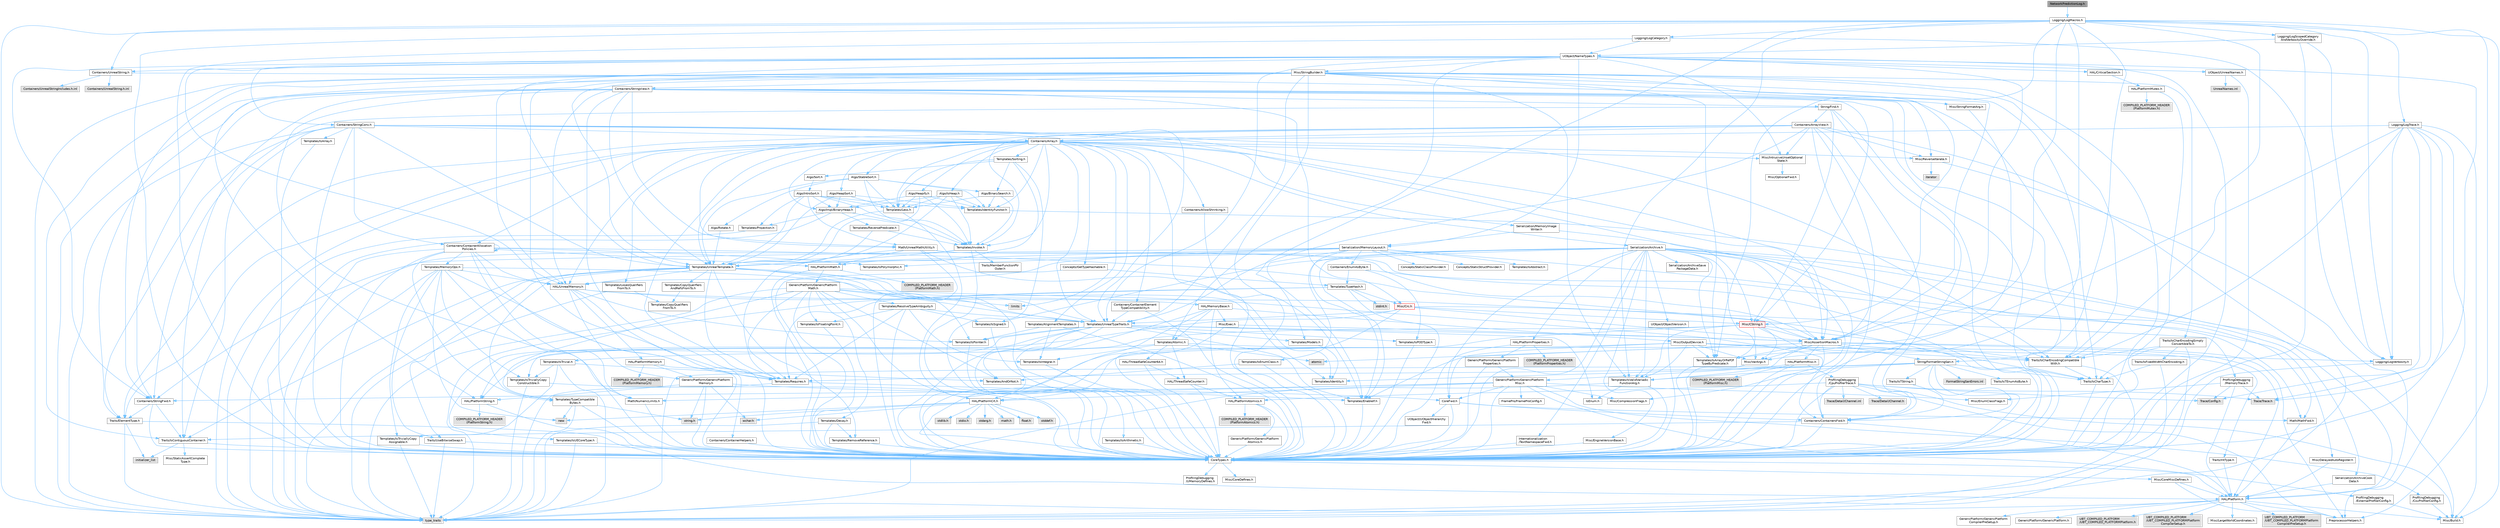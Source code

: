 digraph "NetworkPredictionLog.h"
{
 // INTERACTIVE_SVG=YES
 // LATEX_PDF_SIZE
  bgcolor="transparent";
  edge [fontname=Helvetica,fontsize=10,labelfontname=Helvetica,labelfontsize=10];
  node [fontname=Helvetica,fontsize=10,shape=box,height=0.2,width=0.4];
  Node1 [id="Node000001",label="NetworkPredictionLog.h",height=0.2,width=0.4,color="gray40", fillcolor="grey60", style="filled", fontcolor="black",tooltip=" "];
  Node1 -> Node2 [id="edge1_Node000001_Node000002",color="steelblue1",style="solid",tooltip=" "];
  Node2 [id="Node000002",label="Logging/LogMacros.h",height=0.2,width=0.4,color="grey40", fillcolor="white", style="filled",URL="$d0/d16/LogMacros_8h.html",tooltip=" "];
  Node2 -> Node3 [id="edge2_Node000002_Node000003",color="steelblue1",style="solid",tooltip=" "];
  Node3 [id="Node000003",label="Containers/UnrealString.h",height=0.2,width=0.4,color="grey40", fillcolor="white", style="filled",URL="$d5/dba/UnrealString_8h.html",tooltip=" "];
  Node3 -> Node4 [id="edge3_Node000003_Node000004",color="steelblue1",style="solid",tooltip=" "];
  Node4 [id="Node000004",label="Containers/UnrealStringIncludes.h.inl",height=0.2,width=0.4,color="grey60", fillcolor="#E0E0E0", style="filled",tooltip=" "];
  Node3 -> Node5 [id="edge4_Node000003_Node000005",color="steelblue1",style="solid",tooltip=" "];
  Node5 [id="Node000005",label="Containers/UnrealString.h.inl",height=0.2,width=0.4,color="grey60", fillcolor="#E0E0E0", style="filled",tooltip=" "];
  Node3 -> Node6 [id="edge5_Node000003_Node000006",color="steelblue1",style="solid",tooltip=" "];
  Node6 [id="Node000006",label="Misc/StringFormatArg.h",height=0.2,width=0.4,color="grey40", fillcolor="white", style="filled",URL="$d2/d16/StringFormatArg_8h.html",tooltip=" "];
  Node6 -> Node7 [id="edge6_Node000006_Node000007",color="steelblue1",style="solid",tooltip=" "];
  Node7 [id="Node000007",label="Containers/ContainersFwd.h",height=0.2,width=0.4,color="grey40", fillcolor="white", style="filled",URL="$d4/d0a/ContainersFwd_8h.html",tooltip=" "];
  Node7 -> Node8 [id="edge7_Node000007_Node000008",color="steelblue1",style="solid",tooltip=" "];
  Node8 [id="Node000008",label="HAL/Platform.h",height=0.2,width=0.4,color="grey40", fillcolor="white", style="filled",URL="$d9/dd0/Platform_8h.html",tooltip=" "];
  Node8 -> Node9 [id="edge8_Node000008_Node000009",color="steelblue1",style="solid",tooltip=" "];
  Node9 [id="Node000009",label="Misc/Build.h",height=0.2,width=0.4,color="grey40", fillcolor="white", style="filled",URL="$d3/dbb/Build_8h.html",tooltip=" "];
  Node8 -> Node10 [id="edge9_Node000008_Node000010",color="steelblue1",style="solid",tooltip=" "];
  Node10 [id="Node000010",label="Misc/LargeWorldCoordinates.h",height=0.2,width=0.4,color="grey40", fillcolor="white", style="filled",URL="$d2/dcb/LargeWorldCoordinates_8h.html",tooltip=" "];
  Node8 -> Node11 [id="edge10_Node000008_Node000011",color="steelblue1",style="solid",tooltip=" "];
  Node11 [id="Node000011",label="type_traits",height=0.2,width=0.4,color="grey60", fillcolor="#E0E0E0", style="filled",tooltip=" "];
  Node8 -> Node12 [id="edge11_Node000008_Node000012",color="steelblue1",style="solid",tooltip=" "];
  Node12 [id="Node000012",label="PreprocessorHelpers.h",height=0.2,width=0.4,color="grey40", fillcolor="white", style="filled",URL="$db/ddb/PreprocessorHelpers_8h.html",tooltip=" "];
  Node8 -> Node13 [id="edge12_Node000008_Node000013",color="steelblue1",style="solid",tooltip=" "];
  Node13 [id="Node000013",label="UBT_COMPILED_PLATFORM\l/UBT_COMPILED_PLATFORMPlatform\lCompilerPreSetup.h",height=0.2,width=0.4,color="grey60", fillcolor="#E0E0E0", style="filled",tooltip=" "];
  Node8 -> Node14 [id="edge13_Node000008_Node000014",color="steelblue1",style="solid",tooltip=" "];
  Node14 [id="Node000014",label="GenericPlatform/GenericPlatform\lCompilerPreSetup.h",height=0.2,width=0.4,color="grey40", fillcolor="white", style="filled",URL="$d9/dc8/GenericPlatformCompilerPreSetup_8h.html",tooltip=" "];
  Node8 -> Node15 [id="edge14_Node000008_Node000015",color="steelblue1",style="solid",tooltip=" "];
  Node15 [id="Node000015",label="GenericPlatform/GenericPlatform.h",height=0.2,width=0.4,color="grey40", fillcolor="white", style="filled",URL="$d6/d84/GenericPlatform_8h.html",tooltip=" "];
  Node8 -> Node16 [id="edge15_Node000008_Node000016",color="steelblue1",style="solid",tooltip=" "];
  Node16 [id="Node000016",label="UBT_COMPILED_PLATFORM\l/UBT_COMPILED_PLATFORMPlatform.h",height=0.2,width=0.4,color="grey60", fillcolor="#E0E0E0", style="filled",tooltip=" "];
  Node8 -> Node17 [id="edge16_Node000008_Node000017",color="steelblue1",style="solid",tooltip=" "];
  Node17 [id="Node000017",label="UBT_COMPILED_PLATFORM\l/UBT_COMPILED_PLATFORMPlatform\lCompilerSetup.h",height=0.2,width=0.4,color="grey60", fillcolor="#E0E0E0", style="filled",tooltip=" "];
  Node7 -> Node18 [id="edge17_Node000007_Node000018",color="steelblue1",style="solid",tooltip=" "];
  Node18 [id="Node000018",label="CoreTypes.h",height=0.2,width=0.4,color="grey40", fillcolor="white", style="filled",URL="$dc/dec/CoreTypes_8h.html",tooltip=" "];
  Node18 -> Node8 [id="edge18_Node000018_Node000008",color="steelblue1",style="solid",tooltip=" "];
  Node18 -> Node19 [id="edge19_Node000018_Node000019",color="steelblue1",style="solid",tooltip=" "];
  Node19 [id="Node000019",label="ProfilingDebugging\l/UMemoryDefines.h",height=0.2,width=0.4,color="grey40", fillcolor="white", style="filled",URL="$d2/da2/UMemoryDefines_8h.html",tooltip=" "];
  Node18 -> Node20 [id="edge20_Node000018_Node000020",color="steelblue1",style="solid",tooltip=" "];
  Node20 [id="Node000020",label="Misc/CoreMiscDefines.h",height=0.2,width=0.4,color="grey40", fillcolor="white", style="filled",URL="$da/d38/CoreMiscDefines_8h.html",tooltip=" "];
  Node20 -> Node8 [id="edge21_Node000020_Node000008",color="steelblue1",style="solid",tooltip=" "];
  Node20 -> Node12 [id="edge22_Node000020_Node000012",color="steelblue1",style="solid",tooltip=" "];
  Node18 -> Node21 [id="edge23_Node000018_Node000021",color="steelblue1",style="solid",tooltip=" "];
  Node21 [id="Node000021",label="Misc/CoreDefines.h",height=0.2,width=0.4,color="grey40", fillcolor="white", style="filled",URL="$d3/dd2/CoreDefines_8h.html",tooltip=" "];
  Node7 -> Node22 [id="edge24_Node000007_Node000022",color="steelblue1",style="solid",tooltip=" "];
  Node22 [id="Node000022",label="Traits/IsContiguousContainer.h",height=0.2,width=0.4,color="grey40", fillcolor="white", style="filled",URL="$d5/d3c/IsContiguousContainer_8h.html",tooltip=" "];
  Node22 -> Node18 [id="edge25_Node000022_Node000018",color="steelblue1",style="solid",tooltip=" "];
  Node22 -> Node23 [id="edge26_Node000022_Node000023",color="steelblue1",style="solid",tooltip=" "];
  Node23 [id="Node000023",label="Misc/StaticAssertComplete\lType.h",height=0.2,width=0.4,color="grey40", fillcolor="white", style="filled",URL="$d5/d4e/StaticAssertCompleteType_8h.html",tooltip=" "];
  Node22 -> Node24 [id="edge27_Node000022_Node000024",color="steelblue1",style="solid",tooltip=" "];
  Node24 [id="Node000024",label="initializer_list",height=0.2,width=0.4,color="grey60", fillcolor="#E0E0E0", style="filled",tooltip=" "];
  Node2 -> Node18 [id="edge28_Node000002_Node000018",color="steelblue1",style="solid",tooltip=" "];
  Node2 -> Node12 [id="edge29_Node000002_Node000012",color="steelblue1",style="solid",tooltip=" "];
  Node2 -> Node25 [id="edge30_Node000002_Node000025",color="steelblue1",style="solid",tooltip=" "];
  Node25 [id="Node000025",label="Logging/LogCategory.h",height=0.2,width=0.4,color="grey40", fillcolor="white", style="filled",URL="$d9/d36/LogCategory_8h.html",tooltip=" "];
  Node25 -> Node18 [id="edge31_Node000025_Node000018",color="steelblue1",style="solid",tooltip=" "];
  Node25 -> Node26 [id="edge32_Node000025_Node000026",color="steelblue1",style="solid",tooltip=" "];
  Node26 [id="Node000026",label="Logging/LogVerbosity.h",height=0.2,width=0.4,color="grey40", fillcolor="white", style="filled",URL="$d2/d8f/LogVerbosity_8h.html",tooltip=" "];
  Node26 -> Node18 [id="edge33_Node000026_Node000018",color="steelblue1",style="solid",tooltip=" "];
  Node25 -> Node27 [id="edge34_Node000025_Node000027",color="steelblue1",style="solid",tooltip=" "];
  Node27 [id="Node000027",label="UObject/NameTypes.h",height=0.2,width=0.4,color="grey40", fillcolor="white", style="filled",URL="$d6/d35/NameTypes_8h.html",tooltip=" "];
  Node27 -> Node18 [id="edge35_Node000027_Node000018",color="steelblue1",style="solid",tooltip=" "];
  Node27 -> Node28 [id="edge36_Node000027_Node000028",color="steelblue1",style="solid",tooltip=" "];
  Node28 [id="Node000028",label="Misc/AssertionMacros.h",height=0.2,width=0.4,color="grey40", fillcolor="white", style="filled",URL="$d0/dfa/AssertionMacros_8h.html",tooltip=" "];
  Node28 -> Node18 [id="edge37_Node000028_Node000018",color="steelblue1",style="solid",tooltip=" "];
  Node28 -> Node8 [id="edge38_Node000028_Node000008",color="steelblue1",style="solid",tooltip=" "];
  Node28 -> Node29 [id="edge39_Node000028_Node000029",color="steelblue1",style="solid",tooltip=" "];
  Node29 [id="Node000029",label="HAL/PlatformMisc.h",height=0.2,width=0.4,color="grey40", fillcolor="white", style="filled",URL="$d0/df5/PlatformMisc_8h.html",tooltip=" "];
  Node29 -> Node18 [id="edge40_Node000029_Node000018",color="steelblue1",style="solid",tooltip=" "];
  Node29 -> Node30 [id="edge41_Node000029_Node000030",color="steelblue1",style="solid",tooltip=" "];
  Node30 [id="Node000030",label="GenericPlatform/GenericPlatform\lMisc.h",height=0.2,width=0.4,color="grey40", fillcolor="white", style="filled",URL="$db/d9a/GenericPlatformMisc_8h.html",tooltip=" "];
  Node30 -> Node31 [id="edge42_Node000030_Node000031",color="steelblue1",style="solid",tooltip=" "];
  Node31 [id="Node000031",label="Containers/StringFwd.h",height=0.2,width=0.4,color="grey40", fillcolor="white", style="filled",URL="$df/d37/StringFwd_8h.html",tooltip=" "];
  Node31 -> Node18 [id="edge43_Node000031_Node000018",color="steelblue1",style="solid",tooltip=" "];
  Node31 -> Node32 [id="edge44_Node000031_Node000032",color="steelblue1",style="solid",tooltip=" "];
  Node32 [id="Node000032",label="Traits/ElementType.h",height=0.2,width=0.4,color="grey40", fillcolor="white", style="filled",URL="$d5/d4f/ElementType_8h.html",tooltip=" "];
  Node32 -> Node8 [id="edge45_Node000032_Node000008",color="steelblue1",style="solid",tooltip=" "];
  Node32 -> Node24 [id="edge46_Node000032_Node000024",color="steelblue1",style="solid",tooltip=" "];
  Node32 -> Node11 [id="edge47_Node000032_Node000011",color="steelblue1",style="solid",tooltip=" "];
  Node31 -> Node22 [id="edge48_Node000031_Node000022",color="steelblue1",style="solid",tooltip=" "];
  Node30 -> Node33 [id="edge49_Node000030_Node000033",color="steelblue1",style="solid",tooltip=" "];
  Node33 [id="Node000033",label="CoreFwd.h",height=0.2,width=0.4,color="grey40", fillcolor="white", style="filled",URL="$d1/d1e/CoreFwd_8h.html",tooltip=" "];
  Node33 -> Node18 [id="edge50_Node000033_Node000018",color="steelblue1",style="solid",tooltip=" "];
  Node33 -> Node7 [id="edge51_Node000033_Node000007",color="steelblue1",style="solid",tooltip=" "];
  Node33 -> Node34 [id="edge52_Node000033_Node000034",color="steelblue1",style="solid",tooltip=" "];
  Node34 [id="Node000034",label="Math/MathFwd.h",height=0.2,width=0.4,color="grey40", fillcolor="white", style="filled",URL="$d2/d10/MathFwd_8h.html",tooltip=" "];
  Node34 -> Node8 [id="edge53_Node000034_Node000008",color="steelblue1",style="solid",tooltip=" "];
  Node33 -> Node35 [id="edge54_Node000033_Node000035",color="steelblue1",style="solid",tooltip=" "];
  Node35 [id="Node000035",label="UObject/UObjectHierarchy\lFwd.h",height=0.2,width=0.4,color="grey40", fillcolor="white", style="filled",URL="$d3/d13/UObjectHierarchyFwd_8h.html",tooltip=" "];
  Node30 -> Node18 [id="edge55_Node000030_Node000018",color="steelblue1",style="solid",tooltip=" "];
  Node30 -> Node36 [id="edge56_Node000030_Node000036",color="steelblue1",style="solid",tooltip=" "];
  Node36 [id="Node000036",label="FramePro/FrameProConfig.h",height=0.2,width=0.4,color="grey40", fillcolor="white", style="filled",URL="$d7/d90/FrameProConfig_8h.html",tooltip=" "];
  Node30 -> Node37 [id="edge57_Node000030_Node000037",color="steelblue1",style="solid",tooltip=" "];
  Node37 [id="Node000037",label="HAL/PlatformCrt.h",height=0.2,width=0.4,color="grey40", fillcolor="white", style="filled",URL="$d8/d75/PlatformCrt_8h.html",tooltip=" "];
  Node37 -> Node38 [id="edge58_Node000037_Node000038",color="steelblue1",style="solid",tooltip=" "];
  Node38 [id="Node000038",label="new",height=0.2,width=0.4,color="grey60", fillcolor="#E0E0E0", style="filled",tooltip=" "];
  Node37 -> Node39 [id="edge59_Node000037_Node000039",color="steelblue1",style="solid",tooltip=" "];
  Node39 [id="Node000039",label="wchar.h",height=0.2,width=0.4,color="grey60", fillcolor="#E0E0E0", style="filled",tooltip=" "];
  Node37 -> Node40 [id="edge60_Node000037_Node000040",color="steelblue1",style="solid",tooltip=" "];
  Node40 [id="Node000040",label="stddef.h",height=0.2,width=0.4,color="grey60", fillcolor="#E0E0E0", style="filled",tooltip=" "];
  Node37 -> Node41 [id="edge61_Node000037_Node000041",color="steelblue1",style="solid",tooltip=" "];
  Node41 [id="Node000041",label="stdlib.h",height=0.2,width=0.4,color="grey60", fillcolor="#E0E0E0", style="filled",tooltip=" "];
  Node37 -> Node42 [id="edge62_Node000037_Node000042",color="steelblue1",style="solid",tooltip=" "];
  Node42 [id="Node000042",label="stdio.h",height=0.2,width=0.4,color="grey60", fillcolor="#E0E0E0", style="filled",tooltip=" "];
  Node37 -> Node43 [id="edge63_Node000037_Node000043",color="steelblue1",style="solid",tooltip=" "];
  Node43 [id="Node000043",label="stdarg.h",height=0.2,width=0.4,color="grey60", fillcolor="#E0E0E0", style="filled",tooltip=" "];
  Node37 -> Node44 [id="edge64_Node000037_Node000044",color="steelblue1",style="solid",tooltip=" "];
  Node44 [id="Node000044",label="math.h",height=0.2,width=0.4,color="grey60", fillcolor="#E0E0E0", style="filled",tooltip=" "];
  Node37 -> Node45 [id="edge65_Node000037_Node000045",color="steelblue1",style="solid",tooltip=" "];
  Node45 [id="Node000045",label="float.h",height=0.2,width=0.4,color="grey60", fillcolor="#E0E0E0", style="filled",tooltip=" "];
  Node37 -> Node46 [id="edge66_Node000037_Node000046",color="steelblue1",style="solid",tooltip=" "];
  Node46 [id="Node000046",label="string.h",height=0.2,width=0.4,color="grey60", fillcolor="#E0E0E0", style="filled",tooltip=" "];
  Node30 -> Node47 [id="edge67_Node000030_Node000047",color="steelblue1",style="solid",tooltip=" "];
  Node47 [id="Node000047",label="Math/NumericLimits.h",height=0.2,width=0.4,color="grey40", fillcolor="white", style="filled",URL="$df/d1b/NumericLimits_8h.html",tooltip=" "];
  Node47 -> Node18 [id="edge68_Node000047_Node000018",color="steelblue1",style="solid",tooltip=" "];
  Node30 -> Node48 [id="edge69_Node000030_Node000048",color="steelblue1",style="solid",tooltip=" "];
  Node48 [id="Node000048",label="Misc/CompressionFlags.h",height=0.2,width=0.4,color="grey40", fillcolor="white", style="filled",URL="$d9/d76/CompressionFlags_8h.html",tooltip=" "];
  Node30 -> Node49 [id="edge70_Node000030_Node000049",color="steelblue1",style="solid",tooltip=" "];
  Node49 [id="Node000049",label="Misc/EnumClassFlags.h",height=0.2,width=0.4,color="grey40", fillcolor="white", style="filled",URL="$d8/de7/EnumClassFlags_8h.html",tooltip=" "];
  Node30 -> Node50 [id="edge71_Node000030_Node000050",color="steelblue1",style="solid",tooltip=" "];
  Node50 [id="Node000050",label="ProfilingDebugging\l/CsvProfilerConfig.h",height=0.2,width=0.4,color="grey40", fillcolor="white", style="filled",URL="$d3/d88/CsvProfilerConfig_8h.html",tooltip=" "];
  Node50 -> Node9 [id="edge72_Node000050_Node000009",color="steelblue1",style="solid",tooltip=" "];
  Node30 -> Node51 [id="edge73_Node000030_Node000051",color="steelblue1",style="solid",tooltip=" "];
  Node51 [id="Node000051",label="ProfilingDebugging\l/ExternalProfilerConfig.h",height=0.2,width=0.4,color="grey40", fillcolor="white", style="filled",URL="$d3/dbb/ExternalProfilerConfig_8h.html",tooltip=" "];
  Node51 -> Node9 [id="edge74_Node000051_Node000009",color="steelblue1",style="solid",tooltip=" "];
  Node29 -> Node52 [id="edge75_Node000029_Node000052",color="steelblue1",style="solid",tooltip=" "];
  Node52 [id="Node000052",label="COMPILED_PLATFORM_HEADER\l(PlatformMisc.h)",height=0.2,width=0.4,color="grey60", fillcolor="#E0E0E0", style="filled",tooltip=" "];
  Node29 -> Node53 [id="edge76_Node000029_Node000053",color="steelblue1",style="solid",tooltip=" "];
  Node53 [id="Node000053",label="ProfilingDebugging\l/CpuProfilerTrace.h",height=0.2,width=0.4,color="grey40", fillcolor="white", style="filled",URL="$da/dcb/CpuProfilerTrace_8h.html",tooltip=" "];
  Node53 -> Node18 [id="edge77_Node000053_Node000018",color="steelblue1",style="solid",tooltip=" "];
  Node53 -> Node7 [id="edge78_Node000053_Node000007",color="steelblue1",style="solid",tooltip=" "];
  Node53 -> Node54 [id="edge79_Node000053_Node000054",color="steelblue1",style="solid",tooltip=" "];
  Node54 [id="Node000054",label="HAL/PlatformAtomics.h",height=0.2,width=0.4,color="grey40", fillcolor="white", style="filled",URL="$d3/d36/PlatformAtomics_8h.html",tooltip=" "];
  Node54 -> Node18 [id="edge80_Node000054_Node000018",color="steelblue1",style="solid",tooltip=" "];
  Node54 -> Node55 [id="edge81_Node000054_Node000055",color="steelblue1",style="solid",tooltip=" "];
  Node55 [id="Node000055",label="GenericPlatform/GenericPlatform\lAtomics.h",height=0.2,width=0.4,color="grey40", fillcolor="white", style="filled",URL="$da/d72/GenericPlatformAtomics_8h.html",tooltip=" "];
  Node55 -> Node18 [id="edge82_Node000055_Node000018",color="steelblue1",style="solid",tooltip=" "];
  Node54 -> Node56 [id="edge83_Node000054_Node000056",color="steelblue1",style="solid",tooltip=" "];
  Node56 [id="Node000056",label="COMPILED_PLATFORM_HEADER\l(PlatformAtomics.h)",height=0.2,width=0.4,color="grey60", fillcolor="#E0E0E0", style="filled",tooltip=" "];
  Node53 -> Node12 [id="edge84_Node000053_Node000012",color="steelblue1",style="solid",tooltip=" "];
  Node53 -> Node9 [id="edge85_Node000053_Node000009",color="steelblue1",style="solid",tooltip=" "];
  Node53 -> Node57 [id="edge86_Node000053_Node000057",color="steelblue1",style="solid",tooltip=" "];
  Node57 [id="Node000057",label="Trace/Config.h",height=0.2,width=0.4,color="grey60", fillcolor="#E0E0E0", style="filled",tooltip=" "];
  Node53 -> Node58 [id="edge87_Node000053_Node000058",color="steelblue1",style="solid",tooltip=" "];
  Node58 [id="Node000058",label="Trace/Detail/Channel.h",height=0.2,width=0.4,color="grey60", fillcolor="#E0E0E0", style="filled",tooltip=" "];
  Node53 -> Node59 [id="edge88_Node000053_Node000059",color="steelblue1",style="solid",tooltip=" "];
  Node59 [id="Node000059",label="Trace/Detail/Channel.inl",height=0.2,width=0.4,color="grey60", fillcolor="#E0E0E0", style="filled",tooltip=" "];
  Node53 -> Node60 [id="edge89_Node000053_Node000060",color="steelblue1",style="solid",tooltip=" "];
  Node60 [id="Node000060",label="Trace/Trace.h",height=0.2,width=0.4,color="grey60", fillcolor="#E0E0E0", style="filled",tooltip=" "];
  Node28 -> Node12 [id="edge90_Node000028_Node000012",color="steelblue1",style="solid",tooltip=" "];
  Node28 -> Node61 [id="edge91_Node000028_Node000061",color="steelblue1",style="solid",tooltip=" "];
  Node61 [id="Node000061",label="Templates/EnableIf.h",height=0.2,width=0.4,color="grey40", fillcolor="white", style="filled",URL="$d7/d60/EnableIf_8h.html",tooltip=" "];
  Node61 -> Node18 [id="edge92_Node000061_Node000018",color="steelblue1",style="solid",tooltip=" "];
  Node28 -> Node62 [id="edge93_Node000028_Node000062",color="steelblue1",style="solid",tooltip=" "];
  Node62 [id="Node000062",label="Templates/IsArrayOrRefOf\lTypeByPredicate.h",height=0.2,width=0.4,color="grey40", fillcolor="white", style="filled",URL="$d6/da1/IsArrayOrRefOfTypeByPredicate_8h.html",tooltip=" "];
  Node62 -> Node18 [id="edge94_Node000062_Node000018",color="steelblue1",style="solid",tooltip=" "];
  Node28 -> Node63 [id="edge95_Node000028_Node000063",color="steelblue1",style="solid",tooltip=" "];
  Node63 [id="Node000063",label="Templates/IsValidVariadic\lFunctionArg.h",height=0.2,width=0.4,color="grey40", fillcolor="white", style="filled",URL="$d0/dc8/IsValidVariadicFunctionArg_8h.html",tooltip=" "];
  Node63 -> Node18 [id="edge96_Node000063_Node000018",color="steelblue1",style="solid",tooltip=" "];
  Node63 -> Node64 [id="edge97_Node000063_Node000064",color="steelblue1",style="solid",tooltip=" "];
  Node64 [id="Node000064",label="IsEnum.h",height=0.2,width=0.4,color="grey40", fillcolor="white", style="filled",URL="$d4/de5/IsEnum_8h.html",tooltip=" "];
  Node63 -> Node11 [id="edge98_Node000063_Node000011",color="steelblue1",style="solid",tooltip=" "];
  Node28 -> Node65 [id="edge99_Node000028_Node000065",color="steelblue1",style="solid",tooltip=" "];
  Node65 [id="Node000065",label="Traits/IsCharEncodingCompatible\lWith.h",height=0.2,width=0.4,color="grey40", fillcolor="white", style="filled",URL="$df/dd1/IsCharEncodingCompatibleWith_8h.html",tooltip=" "];
  Node65 -> Node11 [id="edge100_Node000065_Node000011",color="steelblue1",style="solid",tooltip=" "];
  Node65 -> Node66 [id="edge101_Node000065_Node000066",color="steelblue1",style="solid",tooltip=" "];
  Node66 [id="Node000066",label="Traits/IsCharType.h",height=0.2,width=0.4,color="grey40", fillcolor="white", style="filled",URL="$db/d51/IsCharType_8h.html",tooltip=" "];
  Node66 -> Node18 [id="edge102_Node000066_Node000018",color="steelblue1",style="solid",tooltip=" "];
  Node28 -> Node67 [id="edge103_Node000028_Node000067",color="steelblue1",style="solid",tooltip=" "];
  Node67 [id="Node000067",label="Misc/VarArgs.h",height=0.2,width=0.4,color="grey40", fillcolor="white", style="filled",URL="$d5/d6f/VarArgs_8h.html",tooltip=" "];
  Node67 -> Node18 [id="edge104_Node000067_Node000018",color="steelblue1",style="solid",tooltip=" "];
  Node28 -> Node68 [id="edge105_Node000028_Node000068",color="steelblue1",style="solid",tooltip=" "];
  Node68 [id="Node000068",label="String/FormatStringSan.h",height=0.2,width=0.4,color="grey40", fillcolor="white", style="filled",URL="$d3/d8b/FormatStringSan_8h.html",tooltip=" "];
  Node68 -> Node11 [id="edge106_Node000068_Node000011",color="steelblue1",style="solid",tooltip=" "];
  Node68 -> Node18 [id="edge107_Node000068_Node000018",color="steelblue1",style="solid",tooltip=" "];
  Node68 -> Node69 [id="edge108_Node000068_Node000069",color="steelblue1",style="solid",tooltip=" "];
  Node69 [id="Node000069",label="Templates/Requires.h",height=0.2,width=0.4,color="grey40", fillcolor="white", style="filled",URL="$dc/d96/Requires_8h.html",tooltip=" "];
  Node69 -> Node61 [id="edge109_Node000069_Node000061",color="steelblue1",style="solid",tooltip=" "];
  Node69 -> Node11 [id="edge110_Node000069_Node000011",color="steelblue1",style="solid",tooltip=" "];
  Node68 -> Node70 [id="edge111_Node000068_Node000070",color="steelblue1",style="solid",tooltip=" "];
  Node70 [id="Node000070",label="Templates/Identity.h",height=0.2,width=0.4,color="grey40", fillcolor="white", style="filled",URL="$d0/dd5/Identity_8h.html",tooltip=" "];
  Node68 -> Node63 [id="edge112_Node000068_Node000063",color="steelblue1",style="solid",tooltip=" "];
  Node68 -> Node66 [id="edge113_Node000068_Node000066",color="steelblue1",style="solid",tooltip=" "];
  Node68 -> Node71 [id="edge114_Node000068_Node000071",color="steelblue1",style="solid",tooltip=" "];
  Node71 [id="Node000071",label="Traits/IsTEnumAsByte.h",height=0.2,width=0.4,color="grey40", fillcolor="white", style="filled",URL="$d1/de6/IsTEnumAsByte_8h.html",tooltip=" "];
  Node68 -> Node72 [id="edge115_Node000068_Node000072",color="steelblue1",style="solid",tooltip=" "];
  Node72 [id="Node000072",label="Traits/IsTString.h",height=0.2,width=0.4,color="grey40", fillcolor="white", style="filled",URL="$d0/df8/IsTString_8h.html",tooltip=" "];
  Node72 -> Node7 [id="edge116_Node000072_Node000007",color="steelblue1",style="solid",tooltip=" "];
  Node68 -> Node7 [id="edge117_Node000068_Node000007",color="steelblue1",style="solid",tooltip=" "];
  Node68 -> Node73 [id="edge118_Node000068_Node000073",color="steelblue1",style="solid",tooltip=" "];
  Node73 [id="Node000073",label="FormatStringSanErrors.inl",height=0.2,width=0.4,color="grey60", fillcolor="#E0E0E0", style="filled",tooltip=" "];
  Node28 -> Node74 [id="edge119_Node000028_Node000074",color="steelblue1",style="solid",tooltip=" "];
  Node74 [id="Node000074",label="atomic",height=0.2,width=0.4,color="grey60", fillcolor="#E0E0E0", style="filled",tooltip=" "];
  Node27 -> Node75 [id="edge120_Node000027_Node000075",color="steelblue1",style="solid",tooltip=" "];
  Node75 [id="Node000075",label="HAL/UnrealMemory.h",height=0.2,width=0.4,color="grey40", fillcolor="white", style="filled",URL="$d9/d96/UnrealMemory_8h.html",tooltip=" "];
  Node75 -> Node18 [id="edge121_Node000075_Node000018",color="steelblue1",style="solid",tooltip=" "];
  Node75 -> Node76 [id="edge122_Node000075_Node000076",color="steelblue1",style="solid",tooltip=" "];
  Node76 [id="Node000076",label="GenericPlatform/GenericPlatform\lMemory.h",height=0.2,width=0.4,color="grey40", fillcolor="white", style="filled",URL="$dd/d22/GenericPlatformMemory_8h.html",tooltip=" "];
  Node76 -> Node33 [id="edge123_Node000076_Node000033",color="steelblue1",style="solid",tooltip=" "];
  Node76 -> Node18 [id="edge124_Node000076_Node000018",color="steelblue1",style="solid",tooltip=" "];
  Node76 -> Node77 [id="edge125_Node000076_Node000077",color="steelblue1",style="solid",tooltip=" "];
  Node77 [id="Node000077",label="HAL/PlatformString.h",height=0.2,width=0.4,color="grey40", fillcolor="white", style="filled",URL="$db/db5/PlatformString_8h.html",tooltip=" "];
  Node77 -> Node18 [id="edge126_Node000077_Node000018",color="steelblue1",style="solid",tooltip=" "];
  Node77 -> Node78 [id="edge127_Node000077_Node000078",color="steelblue1",style="solid",tooltip=" "];
  Node78 [id="Node000078",label="COMPILED_PLATFORM_HEADER\l(PlatformString.h)",height=0.2,width=0.4,color="grey60", fillcolor="#E0E0E0", style="filled",tooltip=" "];
  Node76 -> Node46 [id="edge128_Node000076_Node000046",color="steelblue1",style="solid",tooltip=" "];
  Node76 -> Node39 [id="edge129_Node000076_Node000039",color="steelblue1",style="solid",tooltip=" "];
  Node75 -> Node79 [id="edge130_Node000075_Node000079",color="steelblue1",style="solid",tooltip=" "];
  Node79 [id="Node000079",label="HAL/MemoryBase.h",height=0.2,width=0.4,color="grey40", fillcolor="white", style="filled",URL="$d6/d9f/MemoryBase_8h.html",tooltip=" "];
  Node79 -> Node18 [id="edge131_Node000079_Node000018",color="steelblue1",style="solid",tooltip=" "];
  Node79 -> Node54 [id="edge132_Node000079_Node000054",color="steelblue1",style="solid",tooltip=" "];
  Node79 -> Node37 [id="edge133_Node000079_Node000037",color="steelblue1",style="solid",tooltip=" "];
  Node79 -> Node80 [id="edge134_Node000079_Node000080",color="steelblue1",style="solid",tooltip=" "];
  Node80 [id="Node000080",label="Misc/Exec.h",height=0.2,width=0.4,color="grey40", fillcolor="white", style="filled",URL="$de/ddb/Exec_8h.html",tooltip=" "];
  Node80 -> Node18 [id="edge135_Node000080_Node000018",color="steelblue1",style="solid",tooltip=" "];
  Node80 -> Node28 [id="edge136_Node000080_Node000028",color="steelblue1",style="solid",tooltip=" "];
  Node79 -> Node81 [id="edge137_Node000079_Node000081",color="steelblue1",style="solid",tooltip=" "];
  Node81 [id="Node000081",label="Misc/OutputDevice.h",height=0.2,width=0.4,color="grey40", fillcolor="white", style="filled",URL="$d7/d32/OutputDevice_8h.html",tooltip=" "];
  Node81 -> Node33 [id="edge138_Node000081_Node000033",color="steelblue1",style="solid",tooltip=" "];
  Node81 -> Node18 [id="edge139_Node000081_Node000018",color="steelblue1",style="solid",tooltip=" "];
  Node81 -> Node26 [id="edge140_Node000081_Node000026",color="steelblue1",style="solid",tooltip=" "];
  Node81 -> Node67 [id="edge141_Node000081_Node000067",color="steelblue1",style="solid",tooltip=" "];
  Node81 -> Node62 [id="edge142_Node000081_Node000062",color="steelblue1",style="solid",tooltip=" "];
  Node81 -> Node63 [id="edge143_Node000081_Node000063",color="steelblue1",style="solid",tooltip=" "];
  Node81 -> Node65 [id="edge144_Node000081_Node000065",color="steelblue1",style="solid",tooltip=" "];
  Node79 -> Node82 [id="edge145_Node000079_Node000082",color="steelblue1",style="solid",tooltip=" "];
  Node82 [id="Node000082",label="Templates/Atomic.h",height=0.2,width=0.4,color="grey40", fillcolor="white", style="filled",URL="$d3/d91/Atomic_8h.html",tooltip=" "];
  Node82 -> Node83 [id="edge146_Node000082_Node000083",color="steelblue1",style="solid",tooltip=" "];
  Node83 [id="Node000083",label="HAL/ThreadSafeCounter.h",height=0.2,width=0.4,color="grey40", fillcolor="white", style="filled",URL="$dc/dc9/ThreadSafeCounter_8h.html",tooltip=" "];
  Node83 -> Node18 [id="edge147_Node000083_Node000018",color="steelblue1",style="solid",tooltip=" "];
  Node83 -> Node54 [id="edge148_Node000083_Node000054",color="steelblue1",style="solid",tooltip=" "];
  Node82 -> Node84 [id="edge149_Node000082_Node000084",color="steelblue1",style="solid",tooltip=" "];
  Node84 [id="Node000084",label="HAL/ThreadSafeCounter64.h",height=0.2,width=0.4,color="grey40", fillcolor="white", style="filled",URL="$d0/d12/ThreadSafeCounter64_8h.html",tooltip=" "];
  Node84 -> Node18 [id="edge150_Node000084_Node000018",color="steelblue1",style="solid",tooltip=" "];
  Node84 -> Node83 [id="edge151_Node000084_Node000083",color="steelblue1",style="solid",tooltip=" "];
  Node82 -> Node85 [id="edge152_Node000082_Node000085",color="steelblue1",style="solid",tooltip=" "];
  Node85 [id="Node000085",label="Templates/IsIntegral.h",height=0.2,width=0.4,color="grey40", fillcolor="white", style="filled",URL="$da/d64/IsIntegral_8h.html",tooltip=" "];
  Node85 -> Node18 [id="edge153_Node000085_Node000018",color="steelblue1",style="solid",tooltip=" "];
  Node82 -> Node86 [id="edge154_Node000082_Node000086",color="steelblue1",style="solid",tooltip=" "];
  Node86 [id="Node000086",label="Templates/IsTrivial.h",height=0.2,width=0.4,color="grey40", fillcolor="white", style="filled",URL="$da/d4c/IsTrivial_8h.html",tooltip=" "];
  Node86 -> Node87 [id="edge155_Node000086_Node000087",color="steelblue1",style="solid",tooltip=" "];
  Node87 [id="Node000087",label="Templates/AndOrNot.h",height=0.2,width=0.4,color="grey40", fillcolor="white", style="filled",URL="$db/d0a/AndOrNot_8h.html",tooltip=" "];
  Node87 -> Node18 [id="edge156_Node000087_Node000018",color="steelblue1",style="solid",tooltip=" "];
  Node86 -> Node88 [id="edge157_Node000086_Node000088",color="steelblue1",style="solid",tooltip=" "];
  Node88 [id="Node000088",label="Templates/IsTriviallyCopy\lConstructible.h",height=0.2,width=0.4,color="grey40", fillcolor="white", style="filled",URL="$d3/d78/IsTriviallyCopyConstructible_8h.html",tooltip=" "];
  Node88 -> Node18 [id="edge158_Node000088_Node000018",color="steelblue1",style="solid",tooltip=" "];
  Node88 -> Node11 [id="edge159_Node000088_Node000011",color="steelblue1",style="solid",tooltip=" "];
  Node86 -> Node89 [id="edge160_Node000086_Node000089",color="steelblue1",style="solid",tooltip=" "];
  Node89 [id="Node000089",label="Templates/IsTriviallyCopy\lAssignable.h",height=0.2,width=0.4,color="grey40", fillcolor="white", style="filled",URL="$d2/df2/IsTriviallyCopyAssignable_8h.html",tooltip=" "];
  Node89 -> Node18 [id="edge161_Node000089_Node000018",color="steelblue1",style="solid",tooltip=" "];
  Node89 -> Node11 [id="edge162_Node000089_Node000011",color="steelblue1",style="solid",tooltip=" "];
  Node86 -> Node11 [id="edge163_Node000086_Node000011",color="steelblue1",style="solid",tooltip=" "];
  Node82 -> Node90 [id="edge164_Node000082_Node000090",color="steelblue1",style="solid",tooltip=" "];
  Node90 [id="Node000090",label="Traits/IntType.h",height=0.2,width=0.4,color="grey40", fillcolor="white", style="filled",URL="$d7/deb/IntType_8h.html",tooltip=" "];
  Node90 -> Node8 [id="edge165_Node000090_Node000008",color="steelblue1",style="solid",tooltip=" "];
  Node82 -> Node74 [id="edge166_Node000082_Node000074",color="steelblue1",style="solid",tooltip=" "];
  Node75 -> Node91 [id="edge167_Node000075_Node000091",color="steelblue1",style="solid",tooltip=" "];
  Node91 [id="Node000091",label="HAL/PlatformMemory.h",height=0.2,width=0.4,color="grey40", fillcolor="white", style="filled",URL="$de/d68/PlatformMemory_8h.html",tooltip=" "];
  Node91 -> Node18 [id="edge168_Node000091_Node000018",color="steelblue1",style="solid",tooltip=" "];
  Node91 -> Node76 [id="edge169_Node000091_Node000076",color="steelblue1",style="solid",tooltip=" "];
  Node91 -> Node92 [id="edge170_Node000091_Node000092",color="steelblue1",style="solid",tooltip=" "];
  Node92 [id="Node000092",label="COMPILED_PLATFORM_HEADER\l(PlatformMemory.h)",height=0.2,width=0.4,color="grey60", fillcolor="#E0E0E0", style="filled",tooltip=" "];
  Node75 -> Node93 [id="edge171_Node000075_Node000093",color="steelblue1",style="solid",tooltip=" "];
  Node93 [id="Node000093",label="ProfilingDebugging\l/MemoryTrace.h",height=0.2,width=0.4,color="grey40", fillcolor="white", style="filled",URL="$da/dd7/MemoryTrace_8h.html",tooltip=" "];
  Node93 -> Node8 [id="edge172_Node000093_Node000008",color="steelblue1",style="solid",tooltip=" "];
  Node93 -> Node49 [id="edge173_Node000093_Node000049",color="steelblue1",style="solid",tooltip=" "];
  Node93 -> Node57 [id="edge174_Node000093_Node000057",color="steelblue1",style="solid",tooltip=" "];
  Node93 -> Node60 [id="edge175_Node000093_Node000060",color="steelblue1",style="solid",tooltip=" "];
  Node75 -> Node94 [id="edge176_Node000075_Node000094",color="steelblue1",style="solid",tooltip=" "];
  Node94 [id="Node000094",label="Templates/IsPointer.h",height=0.2,width=0.4,color="grey40", fillcolor="white", style="filled",URL="$d7/d05/IsPointer_8h.html",tooltip=" "];
  Node94 -> Node18 [id="edge177_Node000094_Node000018",color="steelblue1",style="solid",tooltip=" "];
  Node27 -> Node95 [id="edge178_Node000027_Node000095",color="steelblue1",style="solid",tooltip=" "];
  Node95 [id="Node000095",label="Templates/UnrealTypeTraits.h",height=0.2,width=0.4,color="grey40", fillcolor="white", style="filled",URL="$d2/d2d/UnrealTypeTraits_8h.html",tooltip=" "];
  Node95 -> Node18 [id="edge179_Node000095_Node000018",color="steelblue1",style="solid",tooltip=" "];
  Node95 -> Node94 [id="edge180_Node000095_Node000094",color="steelblue1",style="solid",tooltip=" "];
  Node95 -> Node28 [id="edge181_Node000095_Node000028",color="steelblue1",style="solid",tooltip=" "];
  Node95 -> Node87 [id="edge182_Node000095_Node000087",color="steelblue1",style="solid",tooltip=" "];
  Node95 -> Node61 [id="edge183_Node000095_Node000061",color="steelblue1",style="solid",tooltip=" "];
  Node95 -> Node96 [id="edge184_Node000095_Node000096",color="steelblue1",style="solid",tooltip=" "];
  Node96 [id="Node000096",label="Templates/IsArithmetic.h",height=0.2,width=0.4,color="grey40", fillcolor="white", style="filled",URL="$d2/d5d/IsArithmetic_8h.html",tooltip=" "];
  Node96 -> Node18 [id="edge185_Node000096_Node000018",color="steelblue1",style="solid",tooltip=" "];
  Node95 -> Node64 [id="edge186_Node000095_Node000064",color="steelblue1",style="solid",tooltip=" "];
  Node95 -> Node97 [id="edge187_Node000095_Node000097",color="steelblue1",style="solid",tooltip=" "];
  Node97 [id="Node000097",label="Templates/Models.h",height=0.2,width=0.4,color="grey40", fillcolor="white", style="filled",URL="$d3/d0c/Models_8h.html",tooltip=" "];
  Node97 -> Node70 [id="edge188_Node000097_Node000070",color="steelblue1",style="solid",tooltip=" "];
  Node95 -> Node98 [id="edge189_Node000095_Node000098",color="steelblue1",style="solid",tooltip=" "];
  Node98 [id="Node000098",label="Templates/IsPODType.h",height=0.2,width=0.4,color="grey40", fillcolor="white", style="filled",URL="$d7/db1/IsPODType_8h.html",tooltip=" "];
  Node98 -> Node18 [id="edge190_Node000098_Node000018",color="steelblue1",style="solid",tooltip=" "];
  Node95 -> Node99 [id="edge191_Node000095_Node000099",color="steelblue1",style="solid",tooltip=" "];
  Node99 [id="Node000099",label="Templates/IsUECoreType.h",height=0.2,width=0.4,color="grey40", fillcolor="white", style="filled",URL="$d1/db8/IsUECoreType_8h.html",tooltip=" "];
  Node99 -> Node18 [id="edge192_Node000099_Node000018",color="steelblue1",style="solid",tooltip=" "];
  Node99 -> Node11 [id="edge193_Node000099_Node000011",color="steelblue1",style="solid",tooltip=" "];
  Node95 -> Node88 [id="edge194_Node000095_Node000088",color="steelblue1",style="solid",tooltip=" "];
  Node27 -> Node100 [id="edge195_Node000027_Node000100",color="steelblue1",style="solid",tooltip=" "];
  Node100 [id="Node000100",label="Templates/UnrealTemplate.h",height=0.2,width=0.4,color="grey40", fillcolor="white", style="filled",URL="$d4/d24/UnrealTemplate_8h.html",tooltip=" "];
  Node100 -> Node18 [id="edge196_Node000100_Node000018",color="steelblue1",style="solid",tooltip=" "];
  Node100 -> Node94 [id="edge197_Node000100_Node000094",color="steelblue1",style="solid",tooltip=" "];
  Node100 -> Node75 [id="edge198_Node000100_Node000075",color="steelblue1",style="solid",tooltip=" "];
  Node100 -> Node101 [id="edge199_Node000100_Node000101",color="steelblue1",style="solid",tooltip=" "];
  Node101 [id="Node000101",label="Templates/CopyQualifiers\lAndRefsFromTo.h",height=0.2,width=0.4,color="grey40", fillcolor="white", style="filled",URL="$d3/db3/CopyQualifiersAndRefsFromTo_8h.html",tooltip=" "];
  Node101 -> Node102 [id="edge200_Node000101_Node000102",color="steelblue1",style="solid",tooltip=" "];
  Node102 [id="Node000102",label="Templates/CopyQualifiers\lFromTo.h",height=0.2,width=0.4,color="grey40", fillcolor="white", style="filled",URL="$d5/db4/CopyQualifiersFromTo_8h.html",tooltip=" "];
  Node100 -> Node95 [id="edge201_Node000100_Node000095",color="steelblue1",style="solid",tooltip=" "];
  Node100 -> Node103 [id="edge202_Node000100_Node000103",color="steelblue1",style="solid",tooltip=" "];
  Node103 [id="Node000103",label="Templates/RemoveReference.h",height=0.2,width=0.4,color="grey40", fillcolor="white", style="filled",URL="$da/dbe/RemoveReference_8h.html",tooltip=" "];
  Node103 -> Node18 [id="edge203_Node000103_Node000018",color="steelblue1",style="solid",tooltip=" "];
  Node100 -> Node69 [id="edge204_Node000100_Node000069",color="steelblue1",style="solid",tooltip=" "];
  Node100 -> Node104 [id="edge205_Node000100_Node000104",color="steelblue1",style="solid",tooltip=" "];
  Node104 [id="Node000104",label="Templates/TypeCompatible\lBytes.h",height=0.2,width=0.4,color="grey40", fillcolor="white", style="filled",URL="$df/d0a/TypeCompatibleBytes_8h.html",tooltip=" "];
  Node104 -> Node18 [id="edge206_Node000104_Node000018",color="steelblue1",style="solid",tooltip=" "];
  Node104 -> Node46 [id="edge207_Node000104_Node000046",color="steelblue1",style="solid",tooltip=" "];
  Node104 -> Node38 [id="edge208_Node000104_Node000038",color="steelblue1",style="solid",tooltip=" "];
  Node104 -> Node11 [id="edge209_Node000104_Node000011",color="steelblue1",style="solid",tooltip=" "];
  Node100 -> Node70 [id="edge210_Node000100_Node000070",color="steelblue1",style="solid",tooltip=" "];
  Node100 -> Node22 [id="edge211_Node000100_Node000022",color="steelblue1",style="solid",tooltip=" "];
  Node100 -> Node105 [id="edge212_Node000100_Node000105",color="steelblue1",style="solid",tooltip=" "];
  Node105 [id="Node000105",label="Traits/UseBitwiseSwap.h",height=0.2,width=0.4,color="grey40", fillcolor="white", style="filled",URL="$db/df3/UseBitwiseSwap_8h.html",tooltip=" "];
  Node105 -> Node18 [id="edge213_Node000105_Node000018",color="steelblue1",style="solid",tooltip=" "];
  Node105 -> Node11 [id="edge214_Node000105_Node000011",color="steelblue1",style="solid",tooltip=" "];
  Node100 -> Node11 [id="edge215_Node000100_Node000011",color="steelblue1",style="solid",tooltip=" "];
  Node27 -> Node3 [id="edge216_Node000027_Node000003",color="steelblue1",style="solid",tooltip=" "];
  Node27 -> Node106 [id="edge217_Node000027_Node000106",color="steelblue1",style="solid",tooltip=" "];
  Node106 [id="Node000106",label="HAL/CriticalSection.h",height=0.2,width=0.4,color="grey40", fillcolor="white", style="filled",URL="$d6/d90/CriticalSection_8h.html",tooltip=" "];
  Node106 -> Node107 [id="edge218_Node000106_Node000107",color="steelblue1",style="solid",tooltip=" "];
  Node107 [id="Node000107",label="HAL/PlatformMutex.h",height=0.2,width=0.4,color="grey40", fillcolor="white", style="filled",URL="$d9/d0b/PlatformMutex_8h.html",tooltip=" "];
  Node107 -> Node18 [id="edge219_Node000107_Node000018",color="steelblue1",style="solid",tooltip=" "];
  Node107 -> Node108 [id="edge220_Node000107_Node000108",color="steelblue1",style="solid",tooltip=" "];
  Node108 [id="Node000108",label="COMPILED_PLATFORM_HEADER\l(PlatformMutex.h)",height=0.2,width=0.4,color="grey60", fillcolor="#E0E0E0", style="filled",tooltip=" "];
  Node27 -> Node109 [id="edge221_Node000027_Node000109",color="steelblue1",style="solid",tooltip=" "];
  Node109 [id="Node000109",label="Containers/StringConv.h",height=0.2,width=0.4,color="grey40", fillcolor="white", style="filled",URL="$d3/ddf/StringConv_8h.html",tooltip=" "];
  Node109 -> Node18 [id="edge222_Node000109_Node000018",color="steelblue1",style="solid",tooltip=" "];
  Node109 -> Node28 [id="edge223_Node000109_Node000028",color="steelblue1",style="solid",tooltip=" "];
  Node109 -> Node110 [id="edge224_Node000109_Node000110",color="steelblue1",style="solid",tooltip=" "];
  Node110 [id="Node000110",label="Containers/ContainerAllocation\lPolicies.h",height=0.2,width=0.4,color="grey40", fillcolor="white", style="filled",URL="$d7/dff/ContainerAllocationPolicies_8h.html",tooltip=" "];
  Node110 -> Node18 [id="edge225_Node000110_Node000018",color="steelblue1",style="solid",tooltip=" "];
  Node110 -> Node111 [id="edge226_Node000110_Node000111",color="steelblue1",style="solid",tooltip=" "];
  Node111 [id="Node000111",label="Containers/ContainerHelpers.h",height=0.2,width=0.4,color="grey40", fillcolor="white", style="filled",URL="$d7/d33/ContainerHelpers_8h.html",tooltip=" "];
  Node111 -> Node18 [id="edge227_Node000111_Node000018",color="steelblue1",style="solid",tooltip=" "];
  Node110 -> Node110 [id="edge228_Node000110_Node000110",color="steelblue1",style="solid",tooltip=" "];
  Node110 -> Node112 [id="edge229_Node000110_Node000112",color="steelblue1",style="solid",tooltip=" "];
  Node112 [id="Node000112",label="HAL/PlatformMath.h",height=0.2,width=0.4,color="grey40", fillcolor="white", style="filled",URL="$dc/d53/PlatformMath_8h.html",tooltip=" "];
  Node112 -> Node18 [id="edge230_Node000112_Node000018",color="steelblue1",style="solid",tooltip=" "];
  Node112 -> Node113 [id="edge231_Node000112_Node000113",color="steelblue1",style="solid",tooltip=" "];
  Node113 [id="Node000113",label="GenericPlatform/GenericPlatform\lMath.h",height=0.2,width=0.4,color="grey40", fillcolor="white", style="filled",URL="$d5/d79/GenericPlatformMath_8h.html",tooltip=" "];
  Node113 -> Node18 [id="edge232_Node000113_Node000018",color="steelblue1",style="solid",tooltip=" "];
  Node113 -> Node7 [id="edge233_Node000113_Node000007",color="steelblue1",style="solid",tooltip=" "];
  Node113 -> Node37 [id="edge234_Node000113_Node000037",color="steelblue1",style="solid",tooltip=" "];
  Node113 -> Node87 [id="edge235_Node000113_Node000087",color="steelblue1",style="solid",tooltip=" "];
  Node113 -> Node114 [id="edge236_Node000113_Node000114",color="steelblue1",style="solid",tooltip=" "];
  Node114 [id="Node000114",label="Templates/Decay.h",height=0.2,width=0.4,color="grey40", fillcolor="white", style="filled",URL="$dd/d0f/Decay_8h.html",tooltip=" "];
  Node114 -> Node18 [id="edge237_Node000114_Node000018",color="steelblue1",style="solid",tooltip=" "];
  Node114 -> Node103 [id="edge238_Node000114_Node000103",color="steelblue1",style="solid",tooltip=" "];
  Node114 -> Node11 [id="edge239_Node000114_Node000011",color="steelblue1",style="solid",tooltip=" "];
  Node113 -> Node115 [id="edge240_Node000113_Node000115",color="steelblue1",style="solid",tooltip=" "];
  Node115 [id="Node000115",label="Templates/IsFloatingPoint.h",height=0.2,width=0.4,color="grey40", fillcolor="white", style="filled",URL="$d3/d11/IsFloatingPoint_8h.html",tooltip=" "];
  Node115 -> Node18 [id="edge241_Node000115_Node000018",color="steelblue1",style="solid",tooltip=" "];
  Node113 -> Node95 [id="edge242_Node000113_Node000095",color="steelblue1",style="solid",tooltip=" "];
  Node113 -> Node69 [id="edge243_Node000113_Node000069",color="steelblue1",style="solid",tooltip=" "];
  Node113 -> Node116 [id="edge244_Node000113_Node000116",color="steelblue1",style="solid",tooltip=" "];
  Node116 [id="Node000116",label="Templates/ResolveTypeAmbiguity.h",height=0.2,width=0.4,color="grey40", fillcolor="white", style="filled",URL="$df/d1f/ResolveTypeAmbiguity_8h.html",tooltip=" "];
  Node116 -> Node18 [id="edge245_Node000116_Node000018",color="steelblue1",style="solid",tooltip=" "];
  Node116 -> Node115 [id="edge246_Node000116_Node000115",color="steelblue1",style="solid",tooltip=" "];
  Node116 -> Node95 [id="edge247_Node000116_Node000095",color="steelblue1",style="solid",tooltip=" "];
  Node116 -> Node117 [id="edge248_Node000116_Node000117",color="steelblue1",style="solid",tooltip=" "];
  Node117 [id="Node000117",label="Templates/IsSigned.h",height=0.2,width=0.4,color="grey40", fillcolor="white", style="filled",URL="$d8/dd8/IsSigned_8h.html",tooltip=" "];
  Node117 -> Node18 [id="edge249_Node000117_Node000018",color="steelblue1",style="solid",tooltip=" "];
  Node116 -> Node85 [id="edge250_Node000116_Node000085",color="steelblue1",style="solid",tooltip=" "];
  Node116 -> Node69 [id="edge251_Node000116_Node000069",color="steelblue1",style="solid",tooltip=" "];
  Node113 -> Node104 [id="edge252_Node000113_Node000104",color="steelblue1",style="solid",tooltip=" "];
  Node113 -> Node118 [id="edge253_Node000113_Node000118",color="steelblue1",style="solid",tooltip=" "];
  Node118 [id="Node000118",label="limits",height=0.2,width=0.4,color="grey60", fillcolor="#E0E0E0", style="filled",tooltip=" "];
  Node113 -> Node11 [id="edge254_Node000113_Node000011",color="steelblue1",style="solid",tooltip=" "];
  Node112 -> Node119 [id="edge255_Node000112_Node000119",color="steelblue1",style="solid",tooltip=" "];
  Node119 [id="Node000119",label="COMPILED_PLATFORM_HEADER\l(PlatformMath.h)",height=0.2,width=0.4,color="grey60", fillcolor="#E0E0E0", style="filled",tooltip=" "];
  Node110 -> Node75 [id="edge256_Node000110_Node000075",color="steelblue1",style="solid",tooltip=" "];
  Node110 -> Node47 [id="edge257_Node000110_Node000047",color="steelblue1",style="solid",tooltip=" "];
  Node110 -> Node28 [id="edge258_Node000110_Node000028",color="steelblue1",style="solid",tooltip=" "];
  Node110 -> Node120 [id="edge259_Node000110_Node000120",color="steelblue1",style="solid",tooltip=" "];
  Node120 [id="Node000120",label="Templates/IsPolymorphic.h",height=0.2,width=0.4,color="grey40", fillcolor="white", style="filled",URL="$dc/d20/IsPolymorphic_8h.html",tooltip=" "];
  Node110 -> Node121 [id="edge260_Node000110_Node000121",color="steelblue1",style="solid",tooltip=" "];
  Node121 [id="Node000121",label="Templates/MemoryOps.h",height=0.2,width=0.4,color="grey40", fillcolor="white", style="filled",URL="$db/dea/MemoryOps_8h.html",tooltip=" "];
  Node121 -> Node18 [id="edge261_Node000121_Node000018",color="steelblue1",style="solid",tooltip=" "];
  Node121 -> Node75 [id="edge262_Node000121_Node000075",color="steelblue1",style="solid",tooltip=" "];
  Node121 -> Node89 [id="edge263_Node000121_Node000089",color="steelblue1",style="solid",tooltip=" "];
  Node121 -> Node88 [id="edge264_Node000121_Node000088",color="steelblue1",style="solid",tooltip=" "];
  Node121 -> Node69 [id="edge265_Node000121_Node000069",color="steelblue1",style="solid",tooltip=" "];
  Node121 -> Node95 [id="edge266_Node000121_Node000095",color="steelblue1",style="solid",tooltip=" "];
  Node121 -> Node105 [id="edge267_Node000121_Node000105",color="steelblue1",style="solid",tooltip=" "];
  Node121 -> Node38 [id="edge268_Node000121_Node000038",color="steelblue1",style="solid",tooltip=" "];
  Node121 -> Node11 [id="edge269_Node000121_Node000011",color="steelblue1",style="solid",tooltip=" "];
  Node110 -> Node104 [id="edge270_Node000110_Node000104",color="steelblue1",style="solid",tooltip=" "];
  Node110 -> Node11 [id="edge271_Node000110_Node000011",color="steelblue1",style="solid",tooltip=" "];
  Node109 -> Node122 [id="edge272_Node000109_Node000122",color="steelblue1",style="solid",tooltip=" "];
  Node122 [id="Node000122",label="Containers/Array.h",height=0.2,width=0.4,color="grey40", fillcolor="white", style="filled",URL="$df/dd0/Array_8h.html",tooltip=" "];
  Node122 -> Node18 [id="edge273_Node000122_Node000018",color="steelblue1",style="solid",tooltip=" "];
  Node122 -> Node28 [id="edge274_Node000122_Node000028",color="steelblue1",style="solid",tooltip=" "];
  Node122 -> Node123 [id="edge275_Node000122_Node000123",color="steelblue1",style="solid",tooltip=" "];
  Node123 [id="Node000123",label="Misc/IntrusiveUnsetOptional\lState.h",height=0.2,width=0.4,color="grey40", fillcolor="white", style="filled",URL="$d2/d0a/IntrusiveUnsetOptionalState_8h.html",tooltip=" "];
  Node123 -> Node124 [id="edge276_Node000123_Node000124",color="steelblue1",style="solid",tooltip=" "];
  Node124 [id="Node000124",label="Misc/OptionalFwd.h",height=0.2,width=0.4,color="grey40", fillcolor="white", style="filled",URL="$dc/d50/OptionalFwd_8h.html",tooltip=" "];
  Node122 -> Node125 [id="edge277_Node000122_Node000125",color="steelblue1",style="solid",tooltip=" "];
  Node125 [id="Node000125",label="Misc/ReverseIterate.h",height=0.2,width=0.4,color="grey40", fillcolor="white", style="filled",URL="$db/de3/ReverseIterate_8h.html",tooltip=" "];
  Node125 -> Node8 [id="edge278_Node000125_Node000008",color="steelblue1",style="solid",tooltip=" "];
  Node125 -> Node126 [id="edge279_Node000125_Node000126",color="steelblue1",style="solid",tooltip=" "];
  Node126 [id="Node000126",label="iterator",height=0.2,width=0.4,color="grey60", fillcolor="#E0E0E0", style="filled",tooltip=" "];
  Node122 -> Node75 [id="edge280_Node000122_Node000075",color="steelblue1",style="solid",tooltip=" "];
  Node122 -> Node95 [id="edge281_Node000122_Node000095",color="steelblue1",style="solid",tooltip=" "];
  Node122 -> Node100 [id="edge282_Node000122_Node000100",color="steelblue1",style="solid",tooltip=" "];
  Node122 -> Node127 [id="edge283_Node000122_Node000127",color="steelblue1",style="solid",tooltip=" "];
  Node127 [id="Node000127",label="Containers/AllowShrinking.h",height=0.2,width=0.4,color="grey40", fillcolor="white", style="filled",URL="$d7/d1a/AllowShrinking_8h.html",tooltip=" "];
  Node127 -> Node18 [id="edge284_Node000127_Node000018",color="steelblue1",style="solid",tooltip=" "];
  Node122 -> Node110 [id="edge285_Node000122_Node000110",color="steelblue1",style="solid",tooltip=" "];
  Node122 -> Node128 [id="edge286_Node000122_Node000128",color="steelblue1",style="solid",tooltip=" "];
  Node128 [id="Node000128",label="Containers/ContainerElement\lTypeCompatibility.h",height=0.2,width=0.4,color="grey40", fillcolor="white", style="filled",URL="$df/ddf/ContainerElementTypeCompatibility_8h.html",tooltip=" "];
  Node128 -> Node18 [id="edge287_Node000128_Node000018",color="steelblue1",style="solid",tooltip=" "];
  Node128 -> Node95 [id="edge288_Node000128_Node000095",color="steelblue1",style="solid",tooltip=" "];
  Node122 -> Node129 [id="edge289_Node000122_Node000129",color="steelblue1",style="solid",tooltip=" "];
  Node129 [id="Node000129",label="Serialization/Archive.h",height=0.2,width=0.4,color="grey40", fillcolor="white", style="filled",URL="$d7/d3b/Archive_8h.html",tooltip=" "];
  Node129 -> Node33 [id="edge290_Node000129_Node000033",color="steelblue1",style="solid",tooltip=" "];
  Node129 -> Node18 [id="edge291_Node000129_Node000018",color="steelblue1",style="solid",tooltip=" "];
  Node129 -> Node130 [id="edge292_Node000129_Node000130",color="steelblue1",style="solid",tooltip=" "];
  Node130 [id="Node000130",label="HAL/PlatformProperties.h",height=0.2,width=0.4,color="grey40", fillcolor="white", style="filled",URL="$d9/db0/PlatformProperties_8h.html",tooltip=" "];
  Node130 -> Node18 [id="edge293_Node000130_Node000018",color="steelblue1",style="solid",tooltip=" "];
  Node130 -> Node131 [id="edge294_Node000130_Node000131",color="steelblue1",style="solid",tooltip=" "];
  Node131 [id="Node000131",label="GenericPlatform/GenericPlatform\lProperties.h",height=0.2,width=0.4,color="grey40", fillcolor="white", style="filled",URL="$d2/dcd/GenericPlatformProperties_8h.html",tooltip=" "];
  Node131 -> Node18 [id="edge295_Node000131_Node000018",color="steelblue1",style="solid",tooltip=" "];
  Node131 -> Node30 [id="edge296_Node000131_Node000030",color="steelblue1",style="solid",tooltip=" "];
  Node130 -> Node132 [id="edge297_Node000130_Node000132",color="steelblue1",style="solid",tooltip=" "];
  Node132 [id="Node000132",label="COMPILED_PLATFORM_HEADER\l(PlatformProperties.h)",height=0.2,width=0.4,color="grey60", fillcolor="#E0E0E0", style="filled",tooltip=" "];
  Node129 -> Node133 [id="edge298_Node000129_Node000133",color="steelblue1",style="solid",tooltip=" "];
  Node133 [id="Node000133",label="Internationalization\l/TextNamespaceFwd.h",height=0.2,width=0.4,color="grey40", fillcolor="white", style="filled",URL="$d8/d97/TextNamespaceFwd_8h.html",tooltip=" "];
  Node133 -> Node18 [id="edge299_Node000133_Node000018",color="steelblue1",style="solid",tooltip=" "];
  Node129 -> Node34 [id="edge300_Node000129_Node000034",color="steelblue1",style="solid",tooltip=" "];
  Node129 -> Node28 [id="edge301_Node000129_Node000028",color="steelblue1",style="solid",tooltip=" "];
  Node129 -> Node9 [id="edge302_Node000129_Node000009",color="steelblue1",style="solid",tooltip=" "];
  Node129 -> Node48 [id="edge303_Node000129_Node000048",color="steelblue1",style="solid",tooltip=" "];
  Node129 -> Node134 [id="edge304_Node000129_Node000134",color="steelblue1",style="solid",tooltip=" "];
  Node134 [id="Node000134",label="Misc/EngineVersionBase.h",height=0.2,width=0.4,color="grey40", fillcolor="white", style="filled",URL="$d5/d2b/EngineVersionBase_8h.html",tooltip=" "];
  Node134 -> Node18 [id="edge305_Node000134_Node000018",color="steelblue1",style="solid",tooltip=" "];
  Node129 -> Node67 [id="edge306_Node000129_Node000067",color="steelblue1",style="solid",tooltip=" "];
  Node129 -> Node135 [id="edge307_Node000129_Node000135",color="steelblue1",style="solid",tooltip=" "];
  Node135 [id="Node000135",label="Serialization/ArchiveCook\lData.h",height=0.2,width=0.4,color="grey40", fillcolor="white", style="filled",URL="$dc/db6/ArchiveCookData_8h.html",tooltip=" "];
  Node135 -> Node8 [id="edge308_Node000135_Node000008",color="steelblue1",style="solid",tooltip=" "];
  Node129 -> Node136 [id="edge309_Node000129_Node000136",color="steelblue1",style="solid",tooltip=" "];
  Node136 [id="Node000136",label="Serialization/ArchiveSave\lPackageData.h",height=0.2,width=0.4,color="grey40", fillcolor="white", style="filled",URL="$d1/d37/ArchiveSavePackageData_8h.html",tooltip=" "];
  Node129 -> Node61 [id="edge310_Node000129_Node000061",color="steelblue1",style="solid",tooltip=" "];
  Node129 -> Node62 [id="edge311_Node000129_Node000062",color="steelblue1",style="solid",tooltip=" "];
  Node129 -> Node137 [id="edge312_Node000129_Node000137",color="steelblue1",style="solid",tooltip=" "];
  Node137 [id="Node000137",label="Templates/IsEnumClass.h",height=0.2,width=0.4,color="grey40", fillcolor="white", style="filled",URL="$d7/d15/IsEnumClass_8h.html",tooltip=" "];
  Node137 -> Node18 [id="edge313_Node000137_Node000018",color="steelblue1",style="solid",tooltip=" "];
  Node137 -> Node87 [id="edge314_Node000137_Node000087",color="steelblue1",style="solid",tooltip=" "];
  Node129 -> Node117 [id="edge315_Node000129_Node000117",color="steelblue1",style="solid",tooltip=" "];
  Node129 -> Node63 [id="edge316_Node000129_Node000063",color="steelblue1",style="solid",tooltip=" "];
  Node129 -> Node100 [id="edge317_Node000129_Node000100",color="steelblue1",style="solid",tooltip=" "];
  Node129 -> Node65 [id="edge318_Node000129_Node000065",color="steelblue1",style="solid",tooltip=" "];
  Node129 -> Node138 [id="edge319_Node000129_Node000138",color="steelblue1",style="solid",tooltip=" "];
  Node138 [id="Node000138",label="UObject/ObjectVersion.h",height=0.2,width=0.4,color="grey40", fillcolor="white", style="filled",URL="$da/d63/ObjectVersion_8h.html",tooltip=" "];
  Node138 -> Node18 [id="edge320_Node000138_Node000018",color="steelblue1",style="solid",tooltip=" "];
  Node122 -> Node139 [id="edge321_Node000122_Node000139",color="steelblue1",style="solid",tooltip=" "];
  Node139 [id="Node000139",label="Serialization/MemoryImage\lWriter.h",height=0.2,width=0.4,color="grey40", fillcolor="white", style="filled",URL="$d0/d08/MemoryImageWriter_8h.html",tooltip=" "];
  Node139 -> Node18 [id="edge322_Node000139_Node000018",color="steelblue1",style="solid",tooltip=" "];
  Node139 -> Node140 [id="edge323_Node000139_Node000140",color="steelblue1",style="solid",tooltip=" "];
  Node140 [id="Node000140",label="Serialization/MemoryLayout.h",height=0.2,width=0.4,color="grey40", fillcolor="white", style="filled",URL="$d7/d66/MemoryLayout_8h.html",tooltip=" "];
  Node140 -> Node141 [id="edge324_Node000140_Node000141",color="steelblue1",style="solid",tooltip=" "];
  Node141 [id="Node000141",label="Concepts/StaticClassProvider.h",height=0.2,width=0.4,color="grey40", fillcolor="white", style="filled",URL="$dd/d83/StaticClassProvider_8h.html",tooltip=" "];
  Node140 -> Node142 [id="edge325_Node000140_Node000142",color="steelblue1",style="solid",tooltip=" "];
  Node142 [id="Node000142",label="Concepts/StaticStructProvider.h",height=0.2,width=0.4,color="grey40", fillcolor="white", style="filled",URL="$d5/d77/StaticStructProvider_8h.html",tooltip=" "];
  Node140 -> Node143 [id="edge326_Node000140_Node000143",color="steelblue1",style="solid",tooltip=" "];
  Node143 [id="Node000143",label="Containers/EnumAsByte.h",height=0.2,width=0.4,color="grey40", fillcolor="white", style="filled",URL="$d6/d9a/EnumAsByte_8h.html",tooltip=" "];
  Node143 -> Node18 [id="edge327_Node000143_Node000018",color="steelblue1",style="solid",tooltip=" "];
  Node143 -> Node98 [id="edge328_Node000143_Node000098",color="steelblue1",style="solid",tooltip=" "];
  Node143 -> Node144 [id="edge329_Node000143_Node000144",color="steelblue1",style="solid",tooltip=" "];
  Node144 [id="Node000144",label="Templates/TypeHash.h",height=0.2,width=0.4,color="grey40", fillcolor="white", style="filled",URL="$d1/d62/TypeHash_8h.html",tooltip=" "];
  Node144 -> Node18 [id="edge330_Node000144_Node000018",color="steelblue1",style="solid",tooltip=" "];
  Node144 -> Node69 [id="edge331_Node000144_Node000069",color="steelblue1",style="solid",tooltip=" "];
  Node144 -> Node145 [id="edge332_Node000144_Node000145",color="steelblue1",style="solid",tooltip=" "];
  Node145 [id="Node000145",label="Misc/Crc.h",height=0.2,width=0.4,color="red", fillcolor="#FFF0F0", style="filled",URL="$d4/dd2/Crc_8h.html",tooltip=" "];
  Node145 -> Node18 [id="edge333_Node000145_Node000018",color="steelblue1",style="solid",tooltip=" "];
  Node145 -> Node77 [id="edge334_Node000145_Node000077",color="steelblue1",style="solid",tooltip=" "];
  Node145 -> Node28 [id="edge335_Node000145_Node000028",color="steelblue1",style="solid",tooltip=" "];
  Node145 -> Node146 [id="edge336_Node000145_Node000146",color="steelblue1",style="solid",tooltip=" "];
  Node146 [id="Node000146",label="Misc/CString.h",height=0.2,width=0.4,color="red", fillcolor="#FFF0F0", style="filled",URL="$d2/d49/CString_8h.html",tooltip=" "];
  Node146 -> Node18 [id="edge337_Node000146_Node000018",color="steelblue1",style="solid",tooltip=" "];
  Node146 -> Node37 [id="edge338_Node000146_Node000037",color="steelblue1",style="solid",tooltip=" "];
  Node146 -> Node77 [id="edge339_Node000146_Node000077",color="steelblue1",style="solid",tooltip=" "];
  Node146 -> Node28 [id="edge340_Node000146_Node000028",color="steelblue1",style="solid",tooltip=" "];
  Node146 -> Node67 [id="edge341_Node000146_Node000067",color="steelblue1",style="solid",tooltip=" "];
  Node146 -> Node62 [id="edge342_Node000146_Node000062",color="steelblue1",style="solid",tooltip=" "];
  Node146 -> Node63 [id="edge343_Node000146_Node000063",color="steelblue1",style="solid",tooltip=" "];
  Node146 -> Node65 [id="edge344_Node000146_Node000065",color="steelblue1",style="solid",tooltip=" "];
  Node145 -> Node95 [id="edge345_Node000145_Node000095",color="steelblue1",style="solid",tooltip=" "];
  Node145 -> Node66 [id="edge346_Node000145_Node000066",color="steelblue1",style="solid",tooltip=" "];
  Node144 -> Node150 [id="edge347_Node000144_Node000150",color="steelblue1",style="solid",tooltip=" "];
  Node150 [id="Node000150",label="stdint.h",height=0.2,width=0.4,color="grey60", fillcolor="#E0E0E0", style="filled",tooltip=" "];
  Node144 -> Node11 [id="edge348_Node000144_Node000011",color="steelblue1",style="solid",tooltip=" "];
  Node140 -> Node31 [id="edge349_Node000140_Node000031",color="steelblue1",style="solid",tooltip=" "];
  Node140 -> Node75 [id="edge350_Node000140_Node000075",color="steelblue1",style="solid",tooltip=" "];
  Node140 -> Node151 [id="edge351_Node000140_Node000151",color="steelblue1",style="solid",tooltip=" "];
  Node151 [id="Node000151",label="Misc/DelayedAutoRegister.h",height=0.2,width=0.4,color="grey40", fillcolor="white", style="filled",URL="$d1/dda/DelayedAutoRegister_8h.html",tooltip=" "];
  Node151 -> Node8 [id="edge352_Node000151_Node000008",color="steelblue1",style="solid",tooltip=" "];
  Node140 -> Node61 [id="edge353_Node000140_Node000061",color="steelblue1",style="solid",tooltip=" "];
  Node140 -> Node152 [id="edge354_Node000140_Node000152",color="steelblue1",style="solid",tooltip=" "];
  Node152 [id="Node000152",label="Templates/IsAbstract.h",height=0.2,width=0.4,color="grey40", fillcolor="white", style="filled",URL="$d8/db7/IsAbstract_8h.html",tooltip=" "];
  Node140 -> Node120 [id="edge355_Node000140_Node000120",color="steelblue1",style="solid",tooltip=" "];
  Node140 -> Node97 [id="edge356_Node000140_Node000097",color="steelblue1",style="solid",tooltip=" "];
  Node140 -> Node100 [id="edge357_Node000140_Node000100",color="steelblue1",style="solid",tooltip=" "];
  Node122 -> Node153 [id="edge358_Node000122_Node000153",color="steelblue1",style="solid",tooltip=" "];
  Node153 [id="Node000153",label="Algo/Heapify.h",height=0.2,width=0.4,color="grey40", fillcolor="white", style="filled",URL="$d0/d2a/Heapify_8h.html",tooltip=" "];
  Node153 -> Node154 [id="edge359_Node000153_Node000154",color="steelblue1",style="solid",tooltip=" "];
  Node154 [id="Node000154",label="Algo/Impl/BinaryHeap.h",height=0.2,width=0.4,color="grey40", fillcolor="white", style="filled",URL="$d7/da3/Algo_2Impl_2BinaryHeap_8h.html",tooltip=" "];
  Node154 -> Node155 [id="edge360_Node000154_Node000155",color="steelblue1",style="solid",tooltip=" "];
  Node155 [id="Node000155",label="Templates/Invoke.h",height=0.2,width=0.4,color="grey40", fillcolor="white", style="filled",URL="$d7/deb/Invoke_8h.html",tooltip=" "];
  Node155 -> Node18 [id="edge361_Node000155_Node000018",color="steelblue1",style="solid",tooltip=" "];
  Node155 -> Node156 [id="edge362_Node000155_Node000156",color="steelblue1",style="solid",tooltip=" "];
  Node156 [id="Node000156",label="Traits/MemberFunctionPtr\lOuter.h",height=0.2,width=0.4,color="grey40", fillcolor="white", style="filled",URL="$db/da7/MemberFunctionPtrOuter_8h.html",tooltip=" "];
  Node155 -> Node100 [id="edge363_Node000155_Node000100",color="steelblue1",style="solid",tooltip=" "];
  Node155 -> Node11 [id="edge364_Node000155_Node000011",color="steelblue1",style="solid",tooltip=" "];
  Node154 -> Node157 [id="edge365_Node000154_Node000157",color="steelblue1",style="solid",tooltip=" "];
  Node157 [id="Node000157",label="Templates/Projection.h",height=0.2,width=0.4,color="grey40", fillcolor="white", style="filled",URL="$d7/df0/Projection_8h.html",tooltip=" "];
  Node157 -> Node11 [id="edge366_Node000157_Node000011",color="steelblue1",style="solid",tooltip=" "];
  Node154 -> Node158 [id="edge367_Node000154_Node000158",color="steelblue1",style="solid",tooltip=" "];
  Node158 [id="Node000158",label="Templates/ReversePredicate.h",height=0.2,width=0.4,color="grey40", fillcolor="white", style="filled",URL="$d8/d28/ReversePredicate_8h.html",tooltip=" "];
  Node158 -> Node155 [id="edge368_Node000158_Node000155",color="steelblue1",style="solid",tooltip=" "];
  Node158 -> Node100 [id="edge369_Node000158_Node000100",color="steelblue1",style="solid",tooltip=" "];
  Node154 -> Node11 [id="edge370_Node000154_Node000011",color="steelblue1",style="solid",tooltip=" "];
  Node153 -> Node159 [id="edge371_Node000153_Node000159",color="steelblue1",style="solid",tooltip=" "];
  Node159 [id="Node000159",label="Templates/IdentityFunctor.h",height=0.2,width=0.4,color="grey40", fillcolor="white", style="filled",URL="$d7/d2e/IdentityFunctor_8h.html",tooltip=" "];
  Node159 -> Node8 [id="edge372_Node000159_Node000008",color="steelblue1",style="solid",tooltip=" "];
  Node153 -> Node155 [id="edge373_Node000153_Node000155",color="steelblue1",style="solid",tooltip=" "];
  Node153 -> Node160 [id="edge374_Node000153_Node000160",color="steelblue1",style="solid",tooltip=" "];
  Node160 [id="Node000160",label="Templates/Less.h",height=0.2,width=0.4,color="grey40", fillcolor="white", style="filled",URL="$de/dc8/Less_8h.html",tooltip=" "];
  Node160 -> Node18 [id="edge375_Node000160_Node000018",color="steelblue1",style="solid",tooltip=" "];
  Node160 -> Node100 [id="edge376_Node000160_Node000100",color="steelblue1",style="solid",tooltip=" "];
  Node153 -> Node100 [id="edge377_Node000153_Node000100",color="steelblue1",style="solid",tooltip=" "];
  Node122 -> Node161 [id="edge378_Node000122_Node000161",color="steelblue1",style="solid",tooltip=" "];
  Node161 [id="Node000161",label="Algo/HeapSort.h",height=0.2,width=0.4,color="grey40", fillcolor="white", style="filled",URL="$d3/d92/HeapSort_8h.html",tooltip=" "];
  Node161 -> Node154 [id="edge379_Node000161_Node000154",color="steelblue1",style="solid",tooltip=" "];
  Node161 -> Node159 [id="edge380_Node000161_Node000159",color="steelblue1",style="solid",tooltip=" "];
  Node161 -> Node160 [id="edge381_Node000161_Node000160",color="steelblue1",style="solid",tooltip=" "];
  Node161 -> Node100 [id="edge382_Node000161_Node000100",color="steelblue1",style="solid",tooltip=" "];
  Node122 -> Node162 [id="edge383_Node000122_Node000162",color="steelblue1",style="solid",tooltip=" "];
  Node162 [id="Node000162",label="Algo/IsHeap.h",height=0.2,width=0.4,color="grey40", fillcolor="white", style="filled",URL="$de/d32/IsHeap_8h.html",tooltip=" "];
  Node162 -> Node154 [id="edge384_Node000162_Node000154",color="steelblue1",style="solid",tooltip=" "];
  Node162 -> Node159 [id="edge385_Node000162_Node000159",color="steelblue1",style="solid",tooltip=" "];
  Node162 -> Node155 [id="edge386_Node000162_Node000155",color="steelblue1",style="solid",tooltip=" "];
  Node162 -> Node160 [id="edge387_Node000162_Node000160",color="steelblue1",style="solid",tooltip=" "];
  Node162 -> Node100 [id="edge388_Node000162_Node000100",color="steelblue1",style="solid",tooltip=" "];
  Node122 -> Node154 [id="edge389_Node000122_Node000154",color="steelblue1",style="solid",tooltip=" "];
  Node122 -> Node163 [id="edge390_Node000122_Node000163",color="steelblue1",style="solid",tooltip=" "];
  Node163 [id="Node000163",label="Algo/StableSort.h",height=0.2,width=0.4,color="grey40", fillcolor="white", style="filled",URL="$d7/d3c/StableSort_8h.html",tooltip=" "];
  Node163 -> Node164 [id="edge391_Node000163_Node000164",color="steelblue1",style="solid",tooltip=" "];
  Node164 [id="Node000164",label="Algo/BinarySearch.h",height=0.2,width=0.4,color="grey40", fillcolor="white", style="filled",URL="$db/db4/BinarySearch_8h.html",tooltip=" "];
  Node164 -> Node159 [id="edge392_Node000164_Node000159",color="steelblue1",style="solid",tooltip=" "];
  Node164 -> Node155 [id="edge393_Node000164_Node000155",color="steelblue1",style="solid",tooltip=" "];
  Node164 -> Node160 [id="edge394_Node000164_Node000160",color="steelblue1",style="solid",tooltip=" "];
  Node163 -> Node165 [id="edge395_Node000163_Node000165",color="steelblue1",style="solid",tooltip=" "];
  Node165 [id="Node000165",label="Algo/Rotate.h",height=0.2,width=0.4,color="grey40", fillcolor="white", style="filled",URL="$dd/da7/Rotate_8h.html",tooltip=" "];
  Node165 -> Node100 [id="edge396_Node000165_Node000100",color="steelblue1",style="solid",tooltip=" "];
  Node163 -> Node159 [id="edge397_Node000163_Node000159",color="steelblue1",style="solid",tooltip=" "];
  Node163 -> Node155 [id="edge398_Node000163_Node000155",color="steelblue1",style="solid",tooltip=" "];
  Node163 -> Node160 [id="edge399_Node000163_Node000160",color="steelblue1",style="solid",tooltip=" "];
  Node163 -> Node100 [id="edge400_Node000163_Node000100",color="steelblue1",style="solid",tooltip=" "];
  Node122 -> Node166 [id="edge401_Node000122_Node000166",color="steelblue1",style="solid",tooltip=" "];
  Node166 [id="Node000166",label="Concepts/GetTypeHashable.h",height=0.2,width=0.4,color="grey40", fillcolor="white", style="filled",URL="$d3/da2/GetTypeHashable_8h.html",tooltip=" "];
  Node166 -> Node18 [id="edge402_Node000166_Node000018",color="steelblue1",style="solid",tooltip=" "];
  Node166 -> Node144 [id="edge403_Node000166_Node000144",color="steelblue1",style="solid",tooltip=" "];
  Node122 -> Node159 [id="edge404_Node000122_Node000159",color="steelblue1",style="solid",tooltip=" "];
  Node122 -> Node155 [id="edge405_Node000122_Node000155",color="steelblue1",style="solid",tooltip=" "];
  Node122 -> Node160 [id="edge406_Node000122_Node000160",color="steelblue1",style="solid",tooltip=" "];
  Node122 -> Node167 [id="edge407_Node000122_Node000167",color="steelblue1",style="solid",tooltip=" "];
  Node167 [id="Node000167",label="Templates/LosesQualifiers\lFromTo.h",height=0.2,width=0.4,color="grey40", fillcolor="white", style="filled",URL="$d2/db3/LosesQualifiersFromTo_8h.html",tooltip=" "];
  Node167 -> Node102 [id="edge408_Node000167_Node000102",color="steelblue1",style="solid",tooltip=" "];
  Node167 -> Node11 [id="edge409_Node000167_Node000011",color="steelblue1",style="solid",tooltip=" "];
  Node122 -> Node69 [id="edge410_Node000122_Node000069",color="steelblue1",style="solid",tooltip=" "];
  Node122 -> Node168 [id="edge411_Node000122_Node000168",color="steelblue1",style="solid",tooltip=" "];
  Node168 [id="Node000168",label="Templates/Sorting.h",height=0.2,width=0.4,color="grey40", fillcolor="white", style="filled",URL="$d3/d9e/Sorting_8h.html",tooltip=" "];
  Node168 -> Node18 [id="edge412_Node000168_Node000018",color="steelblue1",style="solid",tooltip=" "];
  Node168 -> Node164 [id="edge413_Node000168_Node000164",color="steelblue1",style="solid",tooltip=" "];
  Node168 -> Node169 [id="edge414_Node000168_Node000169",color="steelblue1",style="solid",tooltip=" "];
  Node169 [id="Node000169",label="Algo/Sort.h",height=0.2,width=0.4,color="grey40", fillcolor="white", style="filled",URL="$d1/d87/Sort_8h.html",tooltip=" "];
  Node169 -> Node170 [id="edge415_Node000169_Node000170",color="steelblue1",style="solid",tooltip=" "];
  Node170 [id="Node000170",label="Algo/IntroSort.h",height=0.2,width=0.4,color="grey40", fillcolor="white", style="filled",URL="$d3/db3/IntroSort_8h.html",tooltip=" "];
  Node170 -> Node154 [id="edge416_Node000170_Node000154",color="steelblue1",style="solid",tooltip=" "];
  Node170 -> Node171 [id="edge417_Node000170_Node000171",color="steelblue1",style="solid",tooltip=" "];
  Node171 [id="Node000171",label="Math/UnrealMathUtility.h",height=0.2,width=0.4,color="grey40", fillcolor="white", style="filled",URL="$db/db8/UnrealMathUtility_8h.html",tooltip=" "];
  Node171 -> Node18 [id="edge418_Node000171_Node000018",color="steelblue1",style="solid",tooltip=" "];
  Node171 -> Node28 [id="edge419_Node000171_Node000028",color="steelblue1",style="solid",tooltip=" "];
  Node171 -> Node112 [id="edge420_Node000171_Node000112",color="steelblue1",style="solid",tooltip=" "];
  Node171 -> Node34 [id="edge421_Node000171_Node000034",color="steelblue1",style="solid",tooltip=" "];
  Node171 -> Node70 [id="edge422_Node000171_Node000070",color="steelblue1",style="solid",tooltip=" "];
  Node171 -> Node69 [id="edge423_Node000171_Node000069",color="steelblue1",style="solid",tooltip=" "];
  Node170 -> Node159 [id="edge424_Node000170_Node000159",color="steelblue1",style="solid",tooltip=" "];
  Node170 -> Node155 [id="edge425_Node000170_Node000155",color="steelblue1",style="solid",tooltip=" "];
  Node170 -> Node157 [id="edge426_Node000170_Node000157",color="steelblue1",style="solid",tooltip=" "];
  Node170 -> Node160 [id="edge427_Node000170_Node000160",color="steelblue1",style="solid",tooltip=" "];
  Node170 -> Node100 [id="edge428_Node000170_Node000100",color="steelblue1",style="solid",tooltip=" "];
  Node168 -> Node112 [id="edge429_Node000168_Node000112",color="steelblue1",style="solid",tooltip=" "];
  Node168 -> Node160 [id="edge430_Node000168_Node000160",color="steelblue1",style="solid",tooltip=" "];
  Node122 -> Node172 [id="edge431_Node000122_Node000172",color="steelblue1",style="solid",tooltip=" "];
  Node172 [id="Node000172",label="Templates/AlignmentTemplates.h",height=0.2,width=0.4,color="grey40", fillcolor="white", style="filled",URL="$dd/d32/AlignmentTemplates_8h.html",tooltip=" "];
  Node172 -> Node18 [id="edge432_Node000172_Node000018",color="steelblue1",style="solid",tooltip=" "];
  Node172 -> Node85 [id="edge433_Node000172_Node000085",color="steelblue1",style="solid",tooltip=" "];
  Node172 -> Node94 [id="edge434_Node000172_Node000094",color="steelblue1",style="solid",tooltip=" "];
  Node122 -> Node32 [id="edge435_Node000122_Node000032",color="steelblue1",style="solid",tooltip=" "];
  Node122 -> Node118 [id="edge436_Node000122_Node000118",color="steelblue1",style="solid",tooltip=" "];
  Node122 -> Node11 [id="edge437_Node000122_Node000011",color="steelblue1",style="solid",tooltip=" "];
  Node109 -> Node146 [id="edge438_Node000109_Node000146",color="steelblue1",style="solid",tooltip=" "];
  Node109 -> Node173 [id="edge439_Node000109_Node000173",color="steelblue1",style="solid",tooltip=" "];
  Node173 [id="Node000173",label="Templates/IsArray.h",height=0.2,width=0.4,color="grey40", fillcolor="white", style="filled",URL="$d8/d8d/IsArray_8h.html",tooltip=" "];
  Node173 -> Node18 [id="edge440_Node000173_Node000018",color="steelblue1",style="solid",tooltip=" "];
  Node109 -> Node100 [id="edge441_Node000109_Node000100",color="steelblue1",style="solid",tooltip=" "];
  Node109 -> Node95 [id="edge442_Node000109_Node000095",color="steelblue1",style="solid",tooltip=" "];
  Node109 -> Node32 [id="edge443_Node000109_Node000032",color="steelblue1",style="solid",tooltip=" "];
  Node109 -> Node65 [id="edge444_Node000109_Node000065",color="steelblue1",style="solid",tooltip=" "];
  Node109 -> Node22 [id="edge445_Node000109_Node000022",color="steelblue1",style="solid",tooltip=" "];
  Node109 -> Node11 [id="edge446_Node000109_Node000011",color="steelblue1",style="solid",tooltip=" "];
  Node27 -> Node31 [id="edge447_Node000027_Node000031",color="steelblue1",style="solid",tooltip=" "];
  Node27 -> Node174 [id="edge448_Node000027_Node000174",color="steelblue1",style="solid",tooltip=" "];
  Node174 [id="Node000174",label="UObject/UnrealNames.h",height=0.2,width=0.4,color="grey40", fillcolor="white", style="filled",URL="$d8/db1/UnrealNames_8h.html",tooltip=" "];
  Node174 -> Node18 [id="edge449_Node000174_Node000018",color="steelblue1",style="solid",tooltip=" "];
  Node174 -> Node175 [id="edge450_Node000174_Node000175",color="steelblue1",style="solid",tooltip=" "];
  Node175 [id="Node000175",label="UnrealNames.inl",height=0.2,width=0.4,color="grey60", fillcolor="#E0E0E0", style="filled",tooltip=" "];
  Node27 -> Node82 [id="edge451_Node000027_Node000082",color="steelblue1",style="solid",tooltip=" "];
  Node27 -> Node140 [id="edge452_Node000027_Node000140",color="steelblue1",style="solid",tooltip=" "];
  Node27 -> Node123 [id="edge453_Node000027_Node000123",color="steelblue1",style="solid",tooltip=" "];
  Node27 -> Node176 [id="edge454_Node000027_Node000176",color="steelblue1",style="solid",tooltip=" "];
  Node176 [id="Node000176",label="Misc/StringBuilder.h",height=0.2,width=0.4,color="grey40", fillcolor="white", style="filled",URL="$d4/d52/StringBuilder_8h.html",tooltip=" "];
  Node176 -> Node31 [id="edge455_Node000176_Node000031",color="steelblue1",style="solid",tooltip=" "];
  Node176 -> Node177 [id="edge456_Node000176_Node000177",color="steelblue1",style="solid",tooltip=" "];
  Node177 [id="Node000177",label="Containers/StringView.h",height=0.2,width=0.4,color="grey40", fillcolor="white", style="filled",URL="$dd/dea/StringView_8h.html",tooltip=" "];
  Node177 -> Node18 [id="edge457_Node000177_Node000018",color="steelblue1",style="solid",tooltip=" "];
  Node177 -> Node31 [id="edge458_Node000177_Node000031",color="steelblue1",style="solid",tooltip=" "];
  Node177 -> Node75 [id="edge459_Node000177_Node000075",color="steelblue1",style="solid",tooltip=" "];
  Node177 -> Node47 [id="edge460_Node000177_Node000047",color="steelblue1",style="solid",tooltip=" "];
  Node177 -> Node171 [id="edge461_Node000177_Node000171",color="steelblue1",style="solid",tooltip=" "];
  Node177 -> Node145 [id="edge462_Node000177_Node000145",color="steelblue1",style="solid",tooltip=" "];
  Node177 -> Node146 [id="edge463_Node000177_Node000146",color="steelblue1",style="solid",tooltip=" "];
  Node177 -> Node125 [id="edge464_Node000177_Node000125",color="steelblue1",style="solid",tooltip=" "];
  Node177 -> Node178 [id="edge465_Node000177_Node000178",color="steelblue1",style="solid",tooltip=" "];
  Node178 [id="Node000178",label="String/Find.h",height=0.2,width=0.4,color="grey40", fillcolor="white", style="filled",URL="$d7/dda/String_2Find_8h.html",tooltip=" "];
  Node178 -> Node179 [id="edge466_Node000178_Node000179",color="steelblue1",style="solid",tooltip=" "];
  Node179 [id="Node000179",label="Containers/ArrayView.h",height=0.2,width=0.4,color="grey40", fillcolor="white", style="filled",URL="$d7/df4/ArrayView_8h.html",tooltip=" "];
  Node179 -> Node18 [id="edge467_Node000179_Node000018",color="steelblue1",style="solid",tooltip=" "];
  Node179 -> Node7 [id="edge468_Node000179_Node000007",color="steelblue1",style="solid",tooltip=" "];
  Node179 -> Node28 [id="edge469_Node000179_Node000028",color="steelblue1",style="solid",tooltip=" "];
  Node179 -> Node125 [id="edge470_Node000179_Node000125",color="steelblue1",style="solid",tooltip=" "];
  Node179 -> Node123 [id="edge471_Node000179_Node000123",color="steelblue1",style="solid",tooltip=" "];
  Node179 -> Node155 [id="edge472_Node000179_Node000155",color="steelblue1",style="solid",tooltip=" "];
  Node179 -> Node95 [id="edge473_Node000179_Node000095",color="steelblue1",style="solid",tooltip=" "];
  Node179 -> Node32 [id="edge474_Node000179_Node000032",color="steelblue1",style="solid",tooltip=" "];
  Node179 -> Node122 [id="edge475_Node000179_Node000122",color="steelblue1",style="solid",tooltip=" "];
  Node179 -> Node171 [id="edge476_Node000179_Node000171",color="steelblue1",style="solid",tooltip=" "];
  Node179 -> Node11 [id="edge477_Node000179_Node000011",color="steelblue1",style="solid",tooltip=" "];
  Node178 -> Node7 [id="edge478_Node000178_Node000007",color="steelblue1",style="solid",tooltip=" "];
  Node178 -> Node31 [id="edge479_Node000178_Node000031",color="steelblue1",style="solid",tooltip=" "];
  Node178 -> Node18 [id="edge480_Node000178_Node000018",color="steelblue1",style="solid",tooltip=" "];
  Node178 -> Node146 [id="edge481_Node000178_Node000146",color="steelblue1",style="solid",tooltip=" "];
  Node177 -> Node69 [id="edge482_Node000177_Node000069",color="steelblue1",style="solid",tooltip=" "];
  Node177 -> Node100 [id="edge483_Node000177_Node000100",color="steelblue1",style="solid",tooltip=" "];
  Node177 -> Node32 [id="edge484_Node000177_Node000032",color="steelblue1",style="solid",tooltip=" "];
  Node177 -> Node65 [id="edge485_Node000177_Node000065",color="steelblue1",style="solid",tooltip=" "];
  Node177 -> Node66 [id="edge486_Node000177_Node000066",color="steelblue1",style="solid",tooltip=" "];
  Node177 -> Node22 [id="edge487_Node000177_Node000022",color="steelblue1",style="solid",tooltip=" "];
  Node177 -> Node11 [id="edge488_Node000177_Node000011",color="steelblue1",style="solid",tooltip=" "];
  Node176 -> Node18 [id="edge489_Node000176_Node000018",color="steelblue1",style="solid",tooltip=" "];
  Node176 -> Node77 [id="edge490_Node000176_Node000077",color="steelblue1",style="solid",tooltip=" "];
  Node176 -> Node75 [id="edge491_Node000176_Node000075",color="steelblue1",style="solid",tooltip=" "];
  Node176 -> Node28 [id="edge492_Node000176_Node000028",color="steelblue1",style="solid",tooltip=" "];
  Node176 -> Node146 [id="edge493_Node000176_Node000146",color="steelblue1",style="solid",tooltip=" "];
  Node176 -> Node61 [id="edge494_Node000176_Node000061",color="steelblue1",style="solid",tooltip=" "];
  Node176 -> Node62 [id="edge495_Node000176_Node000062",color="steelblue1",style="solid",tooltip=" "];
  Node176 -> Node63 [id="edge496_Node000176_Node000063",color="steelblue1",style="solid",tooltip=" "];
  Node176 -> Node69 [id="edge497_Node000176_Node000069",color="steelblue1",style="solid",tooltip=" "];
  Node176 -> Node100 [id="edge498_Node000176_Node000100",color="steelblue1",style="solid",tooltip=" "];
  Node176 -> Node95 [id="edge499_Node000176_Node000095",color="steelblue1",style="solid",tooltip=" "];
  Node176 -> Node65 [id="edge500_Node000176_Node000065",color="steelblue1",style="solid",tooltip=" "];
  Node176 -> Node180 [id="edge501_Node000176_Node000180",color="steelblue1",style="solid",tooltip=" "];
  Node180 [id="Node000180",label="Traits/IsCharEncodingSimply\lConvertibleTo.h",height=0.2,width=0.4,color="grey40", fillcolor="white", style="filled",URL="$d4/dee/IsCharEncodingSimplyConvertibleTo_8h.html",tooltip=" "];
  Node180 -> Node11 [id="edge502_Node000180_Node000011",color="steelblue1",style="solid",tooltip=" "];
  Node180 -> Node65 [id="edge503_Node000180_Node000065",color="steelblue1",style="solid",tooltip=" "];
  Node180 -> Node181 [id="edge504_Node000180_Node000181",color="steelblue1",style="solid",tooltip=" "];
  Node181 [id="Node000181",label="Traits/IsFixedWidthCharEncoding.h",height=0.2,width=0.4,color="grey40", fillcolor="white", style="filled",URL="$dc/d9e/IsFixedWidthCharEncoding_8h.html",tooltip=" "];
  Node181 -> Node11 [id="edge505_Node000181_Node000011",color="steelblue1",style="solid",tooltip=" "];
  Node181 -> Node66 [id="edge506_Node000181_Node000066",color="steelblue1",style="solid",tooltip=" "];
  Node180 -> Node66 [id="edge507_Node000180_Node000066",color="steelblue1",style="solid",tooltip=" "];
  Node176 -> Node66 [id="edge508_Node000176_Node000066",color="steelblue1",style="solid",tooltip=" "];
  Node176 -> Node22 [id="edge509_Node000176_Node000022",color="steelblue1",style="solid",tooltip=" "];
  Node176 -> Node11 [id="edge510_Node000176_Node000011",color="steelblue1",style="solid",tooltip=" "];
  Node27 -> Node60 [id="edge511_Node000027_Node000060",color="steelblue1",style="solid",tooltip=" "];
  Node2 -> Node182 [id="edge512_Node000002_Node000182",color="steelblue1",style="solid",tooltip=" "];
  Node182 [id="Node000182",label="Logging/LogScopedCategory\lAndVerbosityOverride.h",height=0.2,width=0.4,color="grey40", fillcolor="white", style="filled",URL="$de/dba/LogScopedCategoryAndVerbosityOverride_8h.html",tooltip=" "];
  Node182 -> Node18 [id="edge513_Node000182_Node000018",color="steelblue1",style="solid",tooltip=" "];
  Node182 -> Node26 [id="edge514_Node000182_Node000026",color="steelblue1",style="solid",tooltip=" "];
  Node182 -> Node27 [id="edge515_Node000182_Node000027",color="steelblue1",style="solid",tooltip=" "];
  Node2 -> Node183 [id="edge516_Node000002_Node000183",color="steelblue1",style="solid",tooltip=" "];
  Node183 [id="Node000183",label="Logging/LogTrace.h",height=0.2,width=0.4,color="grey40", fillcolor="white", style="filled",URL="$d5/d91/LogTrace_8h.html",tooltip=" "];
  Node183 -> Node18 [id="edge517_Node000183_Node000018",color="steelblue1",style="solid",tooltip=" "];
  Node183 -> Node122 [id="edge518_Node000183_Node000122",color="steelblue1",style="solid",tooltip=" "];
  Node183 -> Node12 [id="edge519_Node000183_Node000012",color="steelblue1",style="solid",tooltip=" "];
  Node183 -> Node26 [id="edge520_Node000183_Node000026",color="steelblue1",style="solid",tooltip=" "];
  Node183 -> Node9 [id="edge521_Node000183_Node000009",color="steelblue1",style="solid",tooltip=" "];
  Node183 -> Node62 [id="edge522_Node000183_Node000062",color="steelblue1",style="solid",tooltip=" "];
  Node183 -> Node57 [id="edge523_Node000183_Node000057",color="steelblue1",style="solid",tooltip=" "];
  Node183 -> Node60 [id="edge524_Node000183_Node000060",color="steelblue1",style="solid",tooltip=" "];
  Node183 -> Node65 [id="edge525_Node000183_Node000065",color="steelblue1",style="solid",tooltip=" "];
  Node2 -> Node26 [id="edge526_Node000002_Node000026",color="steelblue1",style="solid",tooltip=" "];
  Node2 -> Node28 [id="edge527_Node000002_Node000028",color="steelblue1",style="solid",tooltip=" "];
  Node2 -> Node9 [id="edge528_Node000002_Node000009",color="steelblue1",style="solid",tooltip=" "];
  Node2 -> Node67 [id="edge529_Node000002_Node000067",color="steelblue1",style="solid",tooltip=" "];
  Node2 -> Node68 [id="edge530_Node000002_Node000068",color="steelblue1",style="solid",tooltip=" "];
  Node2 -> Node61 [id="edge531_Node000002_Node000061",color="steelblue1",style="solid",tooltip=" "];
  Node2 -> Node62 [id="edge532_Node000002_Node000062",color="steelblue1",style="solid",tooltip=" "];
  Node2 -> Node63 [id="edge533_Node000002_Node000063",color="steelblue1",style="solid",tooltip=" "];
  Node2 -> Node65 [id="edge534_Node000002_Node000065",color="steelblue1",style="solid",tooltip=" "];
  Node2 -> Node11 [id="edge535_Node000002_Node000011",color="steelblue1",style="solid",tooltip=" "];
}

